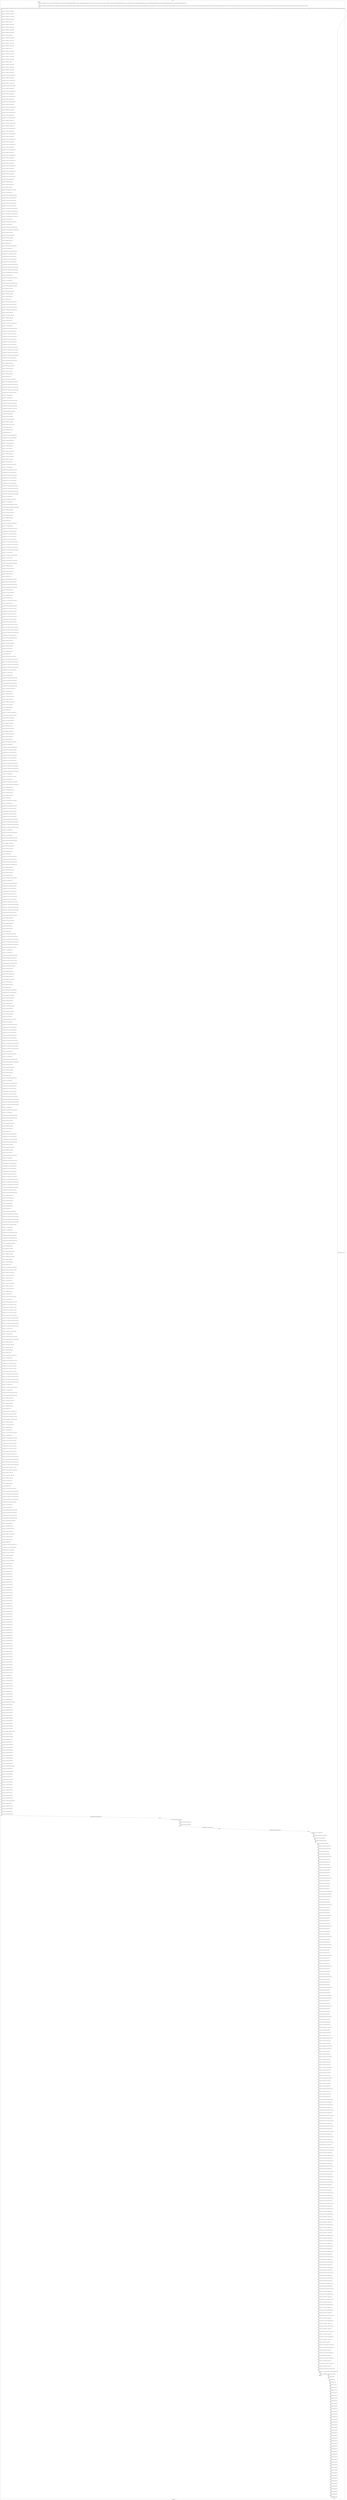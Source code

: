 digraph G {
label="Btor2XCFA";
subgraph cluster_0 {
label="main";
main_init[];
l1[];
l3[];
l4[];
l5[];
l6[];
l7[];
l8[];
l9[];
l10[];
l11[];
l12[];
l13[];
l14[];
l15[];
l16[];
l17[];
l18[];
l19[];
l20[];
l21[];
l22[];
l23[];
l24[];
l25[];
l26[];
l27[];
l28[];
l29[];
l30[];
l31[];
l32[];
l33[];
l34[];
l35[];
l36[];
l37[];
l38[];
l39[];
l40[];
l41[];
l42[];
l43[];
l44[];
l45[];
l46[];
l47[];
l48[];
l49[];
l50[];
l51[];
l52[];
l53[];
l54[];
l55[];
l56[];
l57[];
l58[];
l59[];
l60[];
l61[];
l62[];
l63[];
l64[];
l65[];
l66[];
l67[];
l68[];
l69[];
l70[];
l71[];
l72[];
l73[];
l74[];
l75[];
l76[];
l77[];
l78[];
l79[];
l80[];
l81[];
l82[];
l83[];
l84[];
l85[];
l86[];
l87[];
l88[];
l89[];
l90[];
l91[];
l92[];
l93[];
l94[];
l95[];
l96[];
l97[];
l98[];
l99[];
l100[];
l101[];
l102[];
l103[];
l104[];
l105[];
l106[];
l107[];
l108[];
l109[];
l110[];
l111[];
l112[];
l113[];
l114[];
l115[];
l116[];
l117[];
l118[];
l119[];
l120[];
l121[];
l122[];
l123[];
l124[];
l125[];
l126[];
l127[];
l128[];
l129[];
l130[];
l131[];
l132[];
l133[];
l134[];
l135[];
l136[];
l137[];
l138[];
l139[];
l140[];
l141[];
l142[];
l143[];
l144[];
l145[];
l146[];
l147[];
l148[];
l149[];
l150[];
l151[];
l152[];
l153[];
l154[];
l155[];
l156[];
l157[];
l158[];
l159[];
l160[];
l161[];
l162[];
l163[];
l164[];
l165[];
l166[];
l167[];
l168[];
l169[];
l170[];
l171[];
l172[];
l173[];
l174[];
l175[];
l176[];
l177[];
l178[];
l179[];
l180[];
l181[];
l182[];
l183[];
l184[];
l185[];
l186[];
l187[];
l188[];
l189[];
l190[];
l191[];
l192[];
l193[];
l194[];
l195[];
l196[];
l197[];
l198[];
l199[];
l200[];
l201[];
l202[];
l203[];
l204[];
l205[];
l206[];
l207[];
l208[];
l209[];
l210[];
l211[];
l212[];
l213[];
l214[];
l215[];
l216[];
l217[];
l218[];
l219[];
l220[];
l221[];
l222[];
l223[];
l224[];
l225[];
l226[];
l227[];
l228[];
l229[];
l230[];
l231[];
l232[];
l233[];
l234[];
l235[];
l236[];
l237[];
l238[];
l239[];
l240[];
l241[];
l242[];
l243[];
l244[];
l245[];
l246[];
l247[];
l248[];
l249[];
l250[];
l251[];
l252[];
l253[];
l254[];
l255[];
l256[];
l257[];
l258[];
l259[];
l260[];
l261[];
l262[];
l263[];
l264[];
l265[];
l266[];
l267[];
l268[];
l269[];
l270[];
l271[];
l272[];
l273[];
l274[];
l275[];
l276[];
l277[];
l278[];
l279[];
l280[];
l281[];
l282[];
l283[];
l284[];
l285[];
l286[];
l287[];
l288[];
l289[];
l290[];
l291[];
l292[];
l293[];
l294[];
l295[];
l296[];
l297[];
l298[];
l299[];
l300[];
l301[];
l302[];
l303[];
l304[];
l305[];
l306[];
l307[];
l308[];
l309[];
l310[];
l311[];
l312[];
l313[];
l314[];
l315[];
l316[];
l317[];
l318[];
l319[];
l320[];
l321[];
l322[];
l323[];
l324[];
l325[];
l326[];
l327[];
l328[];
l329[];
l330[];
l331[];
l332[];
l333[];
l334[];
l335[];
l336[];
l337[];
l338[];
l339[];
l340[];
l341[];
l342[];
l343[];
l344[];
l345[];
l346[];
l347[];
l348[];
l349[];
l350[];
l351[];
l352[];
l353[];
l354[];
l355[];
l356[];
l357[];
l358[];
l359[];
l360[];
l361[];
l362[];
l363[];
l364[];
l365[];
l366[];
l367[];
l368[];
l369[];
l370[];
l371[];
l372[];
l373[];
l374[];
l375[];
l376[];
l377[];
l378[];
l379[];
l380[];
l381[];
l382[];
l383[];
l384[];
l385[];
l386[];
l387[];
l388[];
l389[];
l390[];
l391[];
l392[];
l393[];
l394[];
l395[];
l396[];
l397[];
l398[];
l399[];
l400[];
l401[];
l402[];
l403[];
l404[];
l405[];
l406[];
l407[];
l408[];
l409[];
l410[];
l411[];
l412[];
l413[];
l414[];
l415[];
l416[];
l417[];
l418[];
l419[];
l420[];
l421[];
l422[];
l423[];
l424[];
l425[];
l426[];
l427[];
l428[];
l429[];
l430[];
l431[];
l432[];
l433[];
l434[];
l435[];
l436[];
l437[];
l438[];
l439[];
l440[];
l441[];
l442[];
l443[];
l444[];
l445[];
l446[];
l447[];
l448[];
l449[];
l450[];
l451[];
l452[];
l453[];
l454[];
l455[];
l456[];
l457[];
l458[];
l459[];
l460[];
l461[];
l462[];
l463[];
l464[];
l465[];
l466[];
l467[];
l468[];
l469[];
l470[];
l471[];
l472[];
l473[];
l474[];
l475[];
l476[];
l477[];
l478[];
l479[];
l480[];
l481[];
l482[];
l483[];
l484[];
l485[];
l486[];
l487[];
l488[];
l489[];
l490[];
l491[];
l492[];
l493[];
l494[];
l495[];
l496[];
l497[];
l498[];
l499[];
l500[];
l501[];
l502[];
l503[];
l504[];
l505[];
l506[];
l507[];
l508[];
l509[];
l510[];
l511[];
l512[];
l513[];
l514[];
l515[];
l516[];
l517[];
l518[];
l519[];
l520[];
l521[];
l522[];
l523[];
l524[];
l525[];
l526[];
l527[];
l528[];
l529[];
l530[];
l531[];
l532[];
l533[];
l534[];
l535[];
l536[];
l537[];
l538[];
l539[];
l540[];
l541[];
l542[];
l543[];
l544[];
l545[];
l546[];
l547[];
l548[];
l549[];
l550[];
l551[];
l552[];
l553[];
l554[];
l555[];
l556[];
l557[];
l558[];
l559[];
l560[];
l561[];
l562[];
l563[];
l564[];
l565[];
l566[];
l567[];
l568[];
l569[];
l570[];
l571[];
l572[];
l573[];
l574[];
l575[];
l576[];
l577[];
l578[];
l579[];
l580[];
l581[];
l582[];
l583[];
l584[];
l585[];
l586[];
l587[];
l588[];
l589[];
l590[];
l591[];
l592[];
l593[];
l594[];
l595[];
l596[];
l597[];
l598[];
l599[];
l600[];
l601[];
l602[];
l603[];
l604[];
l605[];
l606[];
l607[];
l608[];
l609[];
l610[];
l611[];
l612[];
l613[];
l614[];
l615[];
l616[];
l617[];
l618[];
l619[];
l620[];
l621[];
l622[];
l623[];
l624[];
l625[];
l626[];
l627[];
l628[];
l629[];
l630[];
l631[];
l632[];
l633[];
l634[];
l635[];
l636[];
l637[];
l638[];
l639[];
l640[];
l641[];
l642[];
l643[];
l644[];
l645[];
l646[];
l647[];
l648[];
l649[];
l650[];
l651[];
l652[];
l653[];
l654[];
l655[];
l656[];
l657[];
l658[];
l659[];
l660[];
l661[];
l662[];
l663[];
l664[];
l665[];
l666[];
l667[];
l668[];
l669[];
l670[];
l671[];
l672[];
l673[];
l674[];
l675[];
l676[];
l677[];
l678[];
l679[];
l680[];
l681[];
l682[];
l683[];
l684[];
l685[];
l686[];
l687[];
l688[];
l689[];
l690[];
l691[];
l692[];
l693[];
l694[];
l695[];
l696[];
l697[];
l698[];
l699[];
l700[];
l701[];
l702[];
l703[];
l704[];
l705[];
l706[];
l707[];
l708[];
l709[];
l710[];
l711[];
l712[];
l713[];
l714[];
l715[];
l716[];
l717[];
l718[];
l719[];
l720[];
l721[];
l722[];
l723[];
l724[];
l725[];
l726[];
l727[];
l728[];
l729[];
l730[];
l731[];
l732[];
l733[];
l734[];
l735[];
l736[];
l737[];
l738[];
l739[];
l740[];
l741[];
l742[];
l743[];
l744[];
l745[];
l746[];
l747[];
l748[];
l749[];
l750[];
l751[];
l752[];
l753[];
l754[];
l755[];
l756[];
l757[];
l758[];
l759[];
l760[];
l761[];
l762[];
l763[];
l764[];
l765[];
l766[];
l767[];
l768[];
l769[];
l770[];
l771[];
l772[];
l773[];
l774[];
l775[];
l776[];
l777[];
l778[];
l779[];
l780[];
l781[];
l782[];
l783[];
l784[];
l785[];
l786[];
l787[];
l788[];
l789[];
l790[];
l791[];
l792[];
l793[];
l794[];
l795[];
l796[];
l797[];
l798[];
l799[];
l800[];
l801[];
l802[];
l803[];
l804[];
l805[];
l806[];
l807[];
l808[];
l809[];
l810[];
l811[];
l812[];
l813[];
l814[];
l815[];
l816[];
l817[];
l818[];
l819[];
l820[];
l821[];
l822[];
l823[];
l824[];
l825[];
l826[];
l827[];
l828[];
l829[];
l830[];
l831[];
l832[];
l833[];
l834[];
l835[];
l836[];
l837[];
l838[];
l839[];
l840[];
l841[];
l842[];
l843[];
l844[];
l845[];
l846[];
l847[];
l848[];
l849[];
l850[];
l851[];
l852[];
l853[];
l854[];
l855[];
l856[];
l857[];
l858[];
l859[];
l860[];
l861[];
l862[];
l863[];
l864[];
l865[];
l866[];
l867[];
l868[];
l869[];
l870[];
l871[];
l872[];
l873[];
l874[];
l875[];
l876[];
l877[];
l878[];
l879[];
l880[];
l881[];
l882[];
l883[];
l884[];
l885[];
l886[];
l887[];
l888[];
l889[];
l890[];
main_error[];
l891[];
l892[];
l893[];
l894[];
l895[];
l896[];
l897[];
l898[];
l899[];
l900[];
l901[];
l902[];
l903[];
l904[];
l905[];
l906[];
l907[];
l908[];
l909[];
l910[];
l911[];
l912[];
l913[];
l914[];
l915[];
l916[];
l917[];
l918[];
l919[];
l920[];
l921[];
l922[];
l923[];
l924[];
l925[];
l926[];
l927[];
l928[];
l929[];
l930[];
l931[];
l932[];
l933[];
l934[];
l935[];
l936[];
l937[];
main_init -> l1 [label="[(assign const_5 #b00000000),(assign const_46 #b0),(assign const_125 #b00000000),(assign const_258 #b1),(assign const_264 #b00000000000000000000000000000101),(assign const_265 #b000000000000000000000000),(assign const_270 #b00000001),(assign const_272 #b00000010),(assign const_274 #b00000011),(assign const_289 #b00000000000000000000000000000001),(assign const_312 #b00000101),(assign const_357 #b00000000000000000000000000000000),(assign const_582 #b00000000000000000000000000000010),(assign const_695 #b00000000000000000000000000000011),(assign const_808 #b00000000000000000000000000000100)] "];
l3 -> l4 [label="[(havoc input_168),(havoc input_170),(havoc input_172),(havoc input_174),(havoc input_176),(havoc input_178),(havoc input_180),(havoc input_182),(havoc input_184),(havoc input_186),(havoc input_188),(havoc input_190),(havoc input_192),(havoc input_194),(havoc input_196),(havoc input_198),(havoc input_200),(havoc input_202),(havoc input_204),(havoc input_206),(havoc input_208),(havoc input_210),(havoc input_212),(havoc input_214),(havoc input_216),(havoc input_218),(havoc input_220),(havoc input_222),(havoc input_224),(havoc input_226),(havoc input_228),(havoc input_230),(havoc input_232),(havoc input_234),(havoc input_236),(havoc input_238),(havoc input_240),(havoc input_242),(havoc input_244),(havoc input_246),(havoc input_248),(havoc input_250),(havoc input_252),(havoc input_254),(havoc input_256),(havoc input_260),(havoc input_262),(havoc input_288),(havoc input_311),(havoc input_322),(havoc input_342),(havoc input_364),(havoc input_375),(havoc input_378),(havoc input_381),(havoc input_403),(havoc input_425),(havoc input_435),(havoc input_455),(havoc input_476),(havoc input_487),(havoc input_490),(havoc input_493),(havoc input_515),(havoc input_537),(havoc input_547),(havoc input_567),(havoc input_589),(havoc input_600),(havoc input_603),(havoc input_606),(havoc input_628),(havoc input_650),(havoc input_660),(havoc input_680),(havoc input_702),(havoc input_713),(havoc input_716),(havoc input_719),(havoc input_741),(havoc input_763),(havoc input_773),(havoc input_793),(havoc input_815),(havoc input_826)] "];
l4 -> l5 [label="[(assign binary_101 (bvand state_47 (bvnot state_49)))] "];
l5 -> l6 [label="[(assign binary_102 (bvand binary_101 (bvnot state_51)))] "];
l6 -> l7 [label="[(assign binary_103 (bvand binary_102 (bvnot state_53)))] "];
l7 -> l8 [label="[(assign binary_104 (bvand binary_103 (bvnot state_55)))] "];
l8 -> l9 [label="[(assign binary_105 (bvand binary_104 state_57))] "];
l9 -> l10 [label="[(assign binary_106 (bvand binary_105 (bvnot state_59)))] "];
l10 -> l11 [label="[(assign binary_107 (bvand binary_106 (bvnot state_61)))] "];
l11 -> l12 [label="[(assign binary_108 (bvand binary_107 (bvnot state_63)))] "];
l12 -> l13 [label="[(assign binary_109 (bvand binary_108 (bvnot state_65)))] "];
l13 -> l14 [label="[(assign binary_110 (bvand binary_109 state_67))] "];
l14 -> l15 [label="[(assign binary_111 (bvand binary_110 (bvnot state_69)))] "];
l15 -> l16 [label="[(assign binary_112 (bvand binary_111 (bvnot state_71)))] "];
l16 -> l17 [label="[(assign binary_113 (bvand binary_112 (bvnot state_73)))] "];
l17 -> l18 [label="[(assign binary_114 (bvand binary_113 (bvnot state_75)))] "];
l18 -> l19 [label="[(assign binary_115 (bvand binary_114 state_77))] "];
l19 -> l20 [label="[(assign binary_116 (bvand binary_115 (bvnot state_79)))] "];
l20 -> l21 [label="[(assign binary_117 (bvand binary_116 (bvnot state_81)))] "];
l21 -> l22 [label="[(assign binary_118 (bvand binary_117 (bvnot state_83)))] "];
l22 -> l23 [label="[(assign binary_119 (bvand binary_118 (bvnot state_85)))] "];
l23 -> l24 [label="[(assign binary_120 (bvand binary_119 state_87))] "];
l24 -> l25 [label="[(assign binary_121 (bvand binary_120 (bvnot state_89)))] "];
l25 -> l26 [label="[(assign binary_122 (bvand binary_121 (bvnot state_91)))] "];
l26 -> l27 [label="[(assign binary_123 (bvand binary_122 (bvnot state_93)))] "];
l27 -> l28 [label="[(assign binary_124 (bvand binary_123 (bvnot state_95)))] "];
l28 -> l29 [label="[(assign comparison_126 (ite (= const_125 state_6) #b1 #b0))] "];
l29 -> l30 [label="[(assign binary_127 (bvand binary_124 comparison_126))] "];
l30 -> l31 [label="[(assign comparison_128 (ite (= const_125 state_8) #b1 #b0))] "];
l31 -> l32 [label="[(assign binary_129 (bvand binary_127 comparison_128))] "];
l32 -> l33 [label="[(assign comparison_130 (ite (= const_125 state_10) #b1 #b0))] "];
l33 -> l34 [label="[(assign binary_131 (bvand binary_129 comparison_130))] "];
l34 -> l35 [label="[(assign comparison_132 (ite (= const_125 state_12) #b1 #b0))] "];
l35 -> l36 [label="[(assign binary_133 (bvand binary_131 comparison_132))] "];
l36 -> l37 [label="[(assign comparison_134 (ite (= const_125 state_14) #b1 #b0))] "];
l37 -> l38 [label="[(assign binary_135 (bvand binary_133 comparison_134))] "];
l38 -> l39 [label="[(assign comparison_136 (ite (= const_125 state_16) #b1 #b0))] "];
l39 -> l40 [label="[(assign binary_137 (bvand binary_135 comparison_136))] "];
l40 -> l41 [label="[(assign comparison_138 (ite (= const_125 state_18) #b1 #b0))] "];
l41 -> l42 [label="[(assign binary_139 (bvand binary_137 comparison_138))] "];
l42 -> l43 [label="[(assign comparison_140 (ite (= const_125 state_20) #b1 #b0))] "];
l43 -> l44 [label="[(assign binary_141 (bvand binary_139 comparison_140))] "];
l44 -> l45 [label="[(assign comparison_142 (ite (= const_125 state_22) #b1 #b0))] "];
l45 -> l46 [label="[(assign binary_143 (bvand binary_141 comparison_142))] "];
l46 -> l47 [label="[(assign comparison_144 (ite (= const_125 state_24) #b1 #b0))] "];
l47 -> l48 [label="[(assign binary_145 (bvand binary_143 comparison_144))] "];
l48 -> l49 [label="[(assign comparison_146 (ite (= const_125 state_26) #b1 #b0))] "];
l49 -> l50 [label="[(assign binary_147 (bvand binary_145 comparison_146))] "];
l50 -> l51 [label="[(assign comparison_148 (ite (= const_125 state_28) #b1 #b0))] "];
l51 -> l52 [label="[(assign binary_149 (bvand binary_147 comparison_148))] "];
l52 -> l53 [label="[(assign comparison_150 (ite (= const_125 state_30) #b1 #b0))] "];
l53 -> l54 [label="[(assign binary_151 (bvand binary_149 comparison_150))] "];
l54 -> l55 [label="[(assign comparison_152 (ite (= const_125 state_32) #b1 #b0))] "];
l55 -> l56 [label="[(assign binary_153 (bvand binary_151 comparison_152))] "];
l56 -> l57 [label="[(assign comparison_154 (ite (= const_125 state_34) #b1 #b0))] "];
l57 -> l58 [label="[(assign binary_155 (bvand binary_153 comparison_154))] "];
l58 -> l59 [label="[(assign comparison_156 (ite (= const_125 state_36) #b1 #b0))] "];
l59 -> l60 [label="[(assign binary_157 (bvand binary_155 comparison_156))] "];
l60 -> l61 [label="[(assign comparison_158 (ite (= const_125 state_38) #b1 #b0))] "];
l61 -> l62 [label="[(assign binary_159 (bvand binary_157 comparison_158))] "];
l62 -> l63 [label="[(assign comparison_160 (ite (= const_125 state_40) #b1 #b0))] "];
l63 -> l64 [label="[(assign binary_161 (bvand binary_159 comparison_160))] "];
l64 -> l65 [label="[(assign comparison_162 (ite (= const_125 state_42) #b1 #b0))] "];
l65 -> l66 [label="[(assign binary_163 (bvand binary_161 comparison_162))] "];
l66 -> l67 [label="[(assign comparison_164 (ite (= const_125 state_44) #b1 #b0))] "];
l67 -> l68 [label="[(assign binary_165 (bvand binary_163 comparison_164))] "];
l68 -> l69 [label="[(assign binary_166 (bvand state_99 binary_165))] "];
l69 -> l70 [label="[(assign binary_261 (bvor input_208 (bvnot input_260)))] "];
l70 -> l71 [label="[(assign binary_263 (bvor input_210 input_260))] "];
l71 -> l72 [label="[(assign ternary_266 (ite (= input_260 #b1) const_125 input_188))] "];
l72 -> l73 [label="[(assign binary_267 (++ const_265 ternary_266))] "];
l73 -> l74 [label="[(assign comparison_268 (ite (bvule const_264 binary_267) #b1 #b0))] "];
l74 -> l75 [label="[(assign comparison_269 (ite (= const_125 ternary_266) #b1 #b0))] "];
l75 -> l76 [label="[(assign comparison_271 (ite (= const_270 ternary_266) #b1 #b0))] "];
l76 -> l77 [label="[(assign comparison_273 (ite (= const_272 ternary_266) #b1 #b0))] "];
l77 -> l78 [label="[(assign comparison_275 (ite (= const_274 ternary_266) #b1 #b0))] "];
l78 -> l79 [label="[(assign ternary_276 (ite (= comparison_275 #b1) input_184 input_186))] "];
l79 -> l80 [label="[(assign ternary_277 (ite (= comparison_273 #b1) input_182 ternary_276))] "];
l80 -> l81 [label="[(assign ternary_278 (ite (= comparison_271 #b1) input_180 ternary_277))] "];
l81 -> l82 [label="[(assign ternary_279 (ite (= comparison_269 #b1) input_178 ternary_278))] "];
l82 -> l83 [label="[(assign binary_280 (++ const_265 ternary_279))] "];
l83 -> l84 [label="[(assign ternary_281 (ite (= input_260 #b1) const_125 input_190))] "];
l84 -> l85 [label="[(assign binary_282 (++ const_265 ternary_281))] "];
l85 -> l86 [label="[(assign comparison_283 (ite (bvule binary_280 binary_282) #b1 #b0))] "];
l86 -> l87 [label="[(assign binary_284 (bvand (bvnot comparison_268) (bvnot comparison_283)))] "];
l87 -> l88 [label="[(assign binary_285 (bvand binary_263 binary_284))] "];
l88 -> l89 [label="[(assign binary_286 (bvor (bvnot input_262) binary_285))] "];
l89 -> l90 [label="[(assign binary_287 (bvand binary_261 binary_286))] "];
l90 -> l91 [label="[(assign binary_290 (bvadd const_289 binary_267))] "];
l91 -> l92 [label="[(assign slice_291 (extract binary_290 0 8))] "];
l92 -> l93 [label="[(assign ternary_292 (ite (= input_262 #b1) slice_291 ternary_266))] "];
l93 -> l94 [label="[(assign binary_293 (++ const_265 ternary_292))] "];
l94 -> l95 [label="[(assign comparison_294 (ite (bvule const_264 binary_293) #b1 #b0))] "];
l95 -> l96 [label="[(assign comparison_295 (ite (= const_125 ternary_292) #b1 #b0))] "];
l96 -> l97 [label="[(assign comparison_296 (ite (= const_270 ternary_292) #b1 #b0))] "];
l97 -> l98 [label="[(assign comparison_297 (ite (= const_272 ternary_292) #b1 #b0))] "];
l98 -> l99 [label="[(assign comparison_298 (ite (= const_274 ternary_292) #b1 #b0))] "];
l99 -> l100 [label="[(assign ternary_299 (ite (= comparison_298 #b1) input_184 input_186))] "];
l100 -> l101 [label="[(assign ternary_300 (ite (= comparison_297 #b1) input_182 ternary_299))] "];
l101 -> l102 [label="[(assign ternary_301 (ite (= comparison_296 #b1) input_180 ternary_300))] "];
l102 -> l103 [label="[(assign ternary_302 (ite (= comparison_295 #b1) input_178 ternary_301))] "];
l103 -> l104 [label="[(assign binary_303 (++ const_265 ternary_302))] "];
l104 -> l105 [label="[(assign ternary_304 (ite (= input_262 #b1) ternary_279 ternary_281))] "];
l105 -> l106 [label="[(assign binary_305 (++ const_265 ternary_304))] "];
l106 -> l107 [label="[(assign comparison_306 (ite (bvule binary_303 binary_305) #b1 #b0))] "];
l107 -> l108 [label="[(assign binary_307 (bvand (bvnot comparison_294) comparison_306))] "];
l108 -> l109 [label="[(assign binary_308 (bvand binary_263 binary_307))] "];
l109 -> l110 [label="[(assign binary_309 (bvor (bvnot input_288) binary_308))] "];
l110 -> l111 [label="[(assign binary_310 (bvand binary_287 binary_309))] "];
l111 -> l112 [label="[(assign binary_313 (bvadd const_289 binary_293))] "];
l112 -> l113 [label="[(assign slice_314 (extract binary_313 0 8))] "];
l113 -> l114 [label="[(assign ternary_315 (ite (= input_288 #b1) slice_314 ternary_292))] "];
l114 -> l115 [label="[(assign comparison_316 (ite (= const_312 ternary_315) #b1 #b0))] "];
l115 -> l116 [label="[(assign comparison_317 (ite (bvule const_264 binary_305) #b1 #b0))] "];
l116 -> l117 [label="[(assign binary_318 (bvand comparison_316 (bvnot comparison_317)))] "];
l117 -> l118 [label="[(assign binary_319 (bvand binary_263 binary_318))] "];
l118 -> l119 [label="[(assign binary_320 (bvor (bvnot input_311) binary_319))] "];
l119 -> l120 [label="[(assign binary_321 (bvand binary_310 binary_320))] "];
l120 -> l121 [label="[(assign binary_323 (bvor input_212 input_311))] "];
l121 -> l122 [label="[(assign ternary_324 (ite (= input_311 #b1) const_125 ternary_315))] "];
l122 -> l123 [label="[(assign binary_325 (++ const_265 ternary_324))] "];
l123 -> l124 [label="[(assign comparison_326 (ite (bvule const_264 binary_325) #b1 #b0))] "];
l124 -> l125 [label="[(assign comparison_327 (ite (= const_125 ternary_324) #b1 #b0))] "];
l125 -> l126 [label="[(assign ternary_328 (ite (= input_260 #b1) const_270 input_168))] "];
l126 -> l127 [label="[(assign ternary_329 (ite (= input_311 #b1) const_125 ternary_328))] "];
l127 -> l128 [label="[(assign comparison_330 (ite (= const_270 ternary_324) #b1 #b0))] "];
l128 -> l129 [label="[(assign comparison_331 (ite (= const_272 ternary_324) #b1 #b0))] "];
l129 -> l130 [label="[(assign comparison_332 (ite (= const_274 ternary_324) #b1 #b0))] "];
l130 -> l131 [label="[(assign ternary_333 (ite (= comparison_332 #b1) input_174 input_176))] "];
l131 -> l132 [label="[(assign ternary_334 (ite (= comparison_331 #b1) input_172 ternary_333))] "];
l132 -> l133 [label="[(assign ternary_335 (ite (= comparison_330 #b1) input_170 ternary_334))] "];
l133 -> l134 [label="[(assign ternary_336 (ite (= comparison_327 #b1) ternary_329 ternary_335))] "];
l134 -> l135 [label="[(assign comparison_337 (ite (= const_125 ternary_336) #b1 #b0))] "];
l135 -> l136 [label="[(assign binary_338 (bvand (bvnot comparison_326) comparison_337))] "];
l136 -> l137 [label="[(assign binary_339 (bvand binary_323 binary_338))] "];
l137 -> l138 [label="[(assign binary_340 (bvor (bvnot input_322) binary_339))] "];
l138 -> l139 [label="[(assign binary_341 (bvand binary_321 binary_340))] "];
l139 -> l140 [label="[(assign binary_343 (bvor input_214 input_322))] "];
l140 -> l141 [label="[(assign binary_344 (bvadd const_289 binary_305))] "];
l141 -> l142 [label="[(assign slice_345 (extract binary_344 0 8))] "];
l142 -> l143 [label="[(assign ternary_346 (ite (= input_311 #b1) slice_345 input_178))] "];
l143 -> l144 [label="[(assign ternary_347 (ite (= comparison_332 #b1) input_184 input_186))] "];
l144 -> l145 [label="[(assign ternary_348 (ite (= comparison_331 #b1) input_182 ternary_347))] "];
l145 -> l146 [label="[(assign ternary_349 (ite (= comparison_330 #b1) input_180 ternary_348))] "];
l146 -> l147 [label="[(assign ternary_350 (ite (= comparison_327 #b1) ternary_346 ternary_349))] "];
l147 -> l148 [label="[(assign comparison_351 (ite (= const_125 ternary_350) #b1 #b0))] "];
l148 -> l149 [label="[(assign binary_352 (++ const_265 ternary_350))] "];
l149 -> l150 [label="[(assign binary_353 (++ const_265 ternary_346))] "];
l150 -> l151 [label="[(assign comparison_354 (ite (bvule binary_352 binary_353) #b1 #b0))] "];
l151 -> l152 [label="[(assign binary_355 (bvor comparison_351 (bvnot comparison_354)))] "];
l152 -> l153 [label="[(assign comparison_356 (ite (= ternary_350 ternary_346) #b1 #b0))] "];
l153 -> l154 [label="[(assign comparison_358 (ite (bvule const_357 binary_325) #b1 #b0))] "];
l154 -> l155 [label="[(assign binary_359 (bvand comparison_356 comparison_358))] "];
l155 -> l156 [label="[(assign binary_360 (bvor binary_355 binary_359))] "];
l156 -> l157 [label="[(assign binary_361 (bvand binary_343 binary_360))] "];
l157 -> l158 [label="[(assign binary_362 (bvor (bvnot input_342) binary_361))] "];
l158 -> l159 [label="[(assign binary_363 (bvand binary_341 binary_362))] "];
l159 -> l160 [label="[(assign binary_365 (bvand binary_323 (bvnot input_322)))] "];
l160 -> l161 [label="[(assign binary_366 (bvor binary_365 input_342))] "];
l161 -> l162 [label="[(assign binary_367 (bvadd const_289 binary_325))] "];
l162 -> l163 [label="[(assign slice_368 (extract binary_367 0 8))] "];
l163 -> l164 [label="[(assign ternary_369 (ite (= input_342 #b1) slice_368 ternary_324))] "];
l164 -> l165 [label="[(assign comparison_370 (ite (= const_312 ternary_369) #b1 #b0))] "];
l165 -> l166 [label="[(assign binary_371 (bvand binary_366 comparison_370))] "];
l166 -> l167 [label="[(assign binary_372 (bvor (bvnot input_364) binary_371))] "];
l167 -> l168 [label="[(assign binary_373 (bvand binary_363 binary_372))] "];
l168 -> l169 [label="[(assign binary_374 (bvor input_216 input_364))] "];
l169 -> l170 [label="[(assign binary_376 (bvor binary_374 (bvnot input_375)))] "];
l170 -> l171 [label="[(assign binary_377 (bvand binary_373 binary_376))] "];
l171 -> l172 [label="[(assign binary_379 (bvor input_218 (bvnot input_378)))] "];
l172 -> l173 [label="[(assign binary_380 (bvand binary_377 binary_379))] "];
l173 -> l174 [label="[(assign binary_382 (bvor input_220 input_378))] "];
l174 -> l175 [label="[(assign ternary_383 (ite (= input_378 #b1) const_125 input_192))] "];
l175 -> l176 [label="[(assign binary_384 (++ const_265 ternary_383))] "];
l176 -> l177 [label="[(assign comparison_385 (ite (bvule const_264 binary_384) #b1 #b0))] "];
l177 -> l178 [label="[(assign comparison_386 (ite (= const_125 ternary_383) #b1 #b0))] "];
l178 -> l179 [label="[(assign ternary_387 (ite (= input_375 #b1) const_125 ternary_346))] "];
l179 -> l180 [label="[(assign comparison_388 (ite (= const_270 ternary_383) #b1 #b0))] "];
l180 -> l181 [label="[(assign comparison_389 (ite (= const_272 ternary_383) #b1 #b0))] "];
l181 -> l182 [label="[(assign comparison_390 (ite (= const_274 ternary_383) #b1 #b0))] "];
l182 -> l183 [label="[(assign ternary_391 (ite (= comparison_390 #b1) input_184 input_186))] "];
l183 -> l184 [label="[(assign ternary_392 (ite (= comparison_389 #b1) input_182 ternary_391))] "];
l184 -> l185 [label="[(assign ternary_393 (ite (= comparison_388 #b1) input_180 ternary_392))] "];
l185 -> l186 [label="[(assign ternary_394 (ite (= comparison_386 #b1) ternary_387 ternary_393))] "];
l186 -> l187 [label="[(assign binary_395 (++ const_265 ternary_394))] "];
l187 -> l188 [label="[(assign ternary_396 (ite (= input_378 #b1) const_125 input_194))] "];
l188 -> l189 [label="[(assign binary_397 (++ const_265 ternary_396))] "];
l189 -> l190 [label="[(assign comparison_398 (ite (bvule binary_395 binary_397) #b1 #b0))] "];
l190 -> l191 [label="[(assign binary_399 (bvand (bvnot comparison_385) (bvnot comparison_398)))] "];
l191 -> l192 [label="[(assign binary_400 (bvand binary_382 binary_399))] "];
l192 -> l193 [label="[(assign binary_401 (bvor (bvnot input_381) binary_400))] "];
l193 -> l194 [label="[(assign binary_402 (bvand binary_380 binary_401))] "];
l194 -> l195 [label="[(assign binary_404 (bvadd const_289 binary_384))] "];
l195 -> l196 [label="[(assign slice_405 (extract binary_404 0 8))] "];
l196 -> l197 [label="[(assign ternary_406 (ite (= input_381 #b1) slice_405 ternary_383))] "];
l197 -> l198 [label="[(assign binary_407 (++ const_265 ternary_406))] "];
l198 -> l199 [label="[(assign comparison_408 (ite (bvule const_264 binary_407) #b1 #b0))] "];
l199 -> l200 [label="[(assign comparison_409 (ite (= const_125 ternary_406) #b1 #b0))] "];
l200 -> l201 [label="[(assign comparison_410 (ite (= const_270 ternary_406) #b1 #b0))] "];
l201 -> l202 [label="[(assign comparison_411 (ite (= const_272 ternary_406) #b1 #b0))] "];
l202 -> l203 [label="[(assign comparison_412 (ite (= const_274 ternary_406) #b1 #b0))] "];
l203 -> l204 [label="[(assign ternary_413 (ite (= comparison_412 #b1) input_184 input_186))] "];
l204 -> l205 [label="[(assign ternary_414 (ite (= comparison_411 #b1) input_182 ternary_413))] "];
l205 -> l206 [label="[(assign ternary_415 (ite (= comparison_410 #b1) input_180 ternary_414))] "];
l206 -> l207 [label="[(assign ternary_416 (ite (= comparison_409 #b1) ternary_387 ternary_415))] "];
l207 -> l208 [label="[(assign binary_417 (++ const_265 ternary_416))] "];
l208 -> l209 [label="[(assign ternary_418 (ite (= input_381 #b1) ternary_394 ternary_396))] "];
l209 -> l210 [label="[(assign binary_419 (++ const_265 ternary_418))] "];
l210 -> l211 [label="[(assign comparison_420 (ite (bvule binary_417 binary_419) #b1 #b0))] "];
l211 -> l212 [label="[(assign binary_421 (bvand (bvnot comparison_408) comparison_420))] "];
l212 -> l213 [label="[(assign binary_422 (bvand binary_382 binary_421))] "];
l213 -> l214 [label="[(assign binary_423 (bvor (bvnot input_403) binary_422))] "];
l214 -> l215 [label="[(assign binary_424 (bvand binary_402 binary_423))] "];
l215 -> l216 [label="[(assign binary_426 (bvadd const_289 binary_407))] "];
l216 -> l217 [label="[(assign slice_427 (extract binary_426 0 8))] "];
l217 -> l218 [label="[(assign ternary_428 (ite (= input_403 #b1) slice_427 ternary_406))] "];
l218 -> l219 [label="[(assign comparison_429 (ite (= const_312 ternary_428) #b1 #b0))] "];
l219 -> l220 [label="[(assign comparison_430 (ite (bvule const_264 binary_419) #b1 #b0))] "];
l220 -> l221 [label="[(assign binary_431 (bvand comparison_429 (bvnot comparison_430)))] "];
l221 -> l222 [label="[(assign binary_432 (bvand binary_382 binary_431))] "];
l222 -> l223 [label="[(assign binary_433 (bvor (bvnot input_425) binary_432))] "];
l223 -> l224 [label="[(assign binary_434 (bvand binary_424 binary_433))] "];
l224 -> l225 [label="[(assign binary_436 (bvor input_222 input_425))] "];
l225 -> l226 [label="[(assign ternary_437 (ite (= input_425 #b1) const_125 ternary_428))] "];
l226 -> l227 [label="[(assign binary_438 (++ const_265 ternary_437))] "];
l227 -> l228 [label="[(assign comparison_439 (ite (bvule const_264 binary_438) #b1 #b0))] "];
l228 -> l229 [label="[(assign comparison_440 (ite (= const_125 ternary_437) #b1 #b0))] "];
l229 -> l230 [label="[(assign comparison_441 (ite (= const_270 ternary_437) #b1 #b0))] "];
l230 -> l231 [label="[(assign ternary_442 (ite (= input_378 #b1) const_270 input_170))] "];
l231 -> l232 [label="[(assign ternary_443 (ite (= input_425 #b1) const_125 ternary_442))] "];
l232 -> l233 [label="[(assign comparison_444 (ite (= const_272 ternary_437) #b1 #b0))] "];
l233 -> l234 [label="[(assign comparison_445 (ite (= const_274 ternary_437) #b1 #b0))] "];
l234 -> l235 [label="[(assign ternary_446 (ite (= comparison_445 #b1) input_174 input_176))] "];
l235 -> l236 [label="[(assign ternary_447 (ite (= comparison_444 #b1) input_172 ternary_446))] "];
l236 -> l237 [label="[(assign ternary_448 (ite (= comparison_441 #b1) ternary_443 ternary_447))] "];
l237 -> l238 [label="[(assign ternary_449 (ite (= comparison_440 #b1) ternary_329 ternary_448))] "];
l238 -> l239 [label="[(assign comparison_450 (ite (= const_125 ternary_449) #b1 #b0))] "];
l239 -> l240 [label="[(assign binary_451 (bvand (bvnot comparison_439) comparison_450))] "];
l240 -> l241 [label="[(assign binary_452 (bvand binary_436 binary_451))] "];
l241 -> l242 [label="[(assign binary_453 (bvor (bvnot input_435) binary_452))] "];
l242 -> l243 [label="[(assign binary_454 (bvand binary_434 binary_453))] "];
l243 -> l244 [label="[(assign binary_456 (bvor input_224 input_435))] "];
l244 -> l245 [label="[(assign binary_457 (bvadd const_289 binary_419))] "];
l245 -> l246 [label="[(assign slice_458 (extract binary_457 0 8))] "];
l246 -> l247 [label="[(assign ternary_459 (ite (= input_425 #b1) slice_458 input_180))] "];
l247 -> l248 [label="[(assign ternary_460 (ite (= comparison_445 #b1) input_184 input_186))] "];
l248 -> l249 [label="[(assign ternary_461 (ite (= comparison_444 #b1) input_182 ternary_460))] "];
l249 -> l250 [label="[(assign ternary_462 (ite (= comparison_441 #b1) ternary_459 ternary_461))] "];
l250 -> l251 [label="[(assign ternary_463 (ite (= comparison_440 #b1) ternary_387 ternary_462))] "];
l251 -> l252 [label="[(assign comparison_464 (ite (= const_125 ternary_463) #b1 #b0))] "];
l252 -> l253 [label="[(assign binary_465 (++ const_265 ternary_463))] "];
l253 -> l254 [label="[(assign binary_466 (++ const_265 ternary_459))] "];
l254 -> l255 [label="[(assign comparison_467 (ite (bvule binary_465 binary_466) #b1 #b0))] "];
l255 -> l256 [label="[(assign binary_468 (bvor comparison_464 (bvnot comparison_467)))] "];
l256 -> l257 [label="[(assign comparison_469 (ite (= ternary_463 ternary_459) #b1 #b0))] "];
l257 -> l258 [label="[(assign comparison_470 (ite (bvule const_289 binary_438) #b1 #b0))] "];
l258 -> l259 [label="[(assign binary_471 (bvand comparison_469 comparison_470))] "];
l259 -> l260 [label="[(assign binary_472 (bvor binary_468 binary_471))] "];
l260 -> l261 [label="[(assign binary_473 (bvand binary_456 binary_472))] "];
l261 -> l262 [label="[(assign binary_474 (bvor (bvnot input_455) binary_473))] "];
l262 -> l263 [label="[(assign binary_475 (bvand binary_454 binary_474))] "];
l263 -> l264 [label="[(assign binary_477 (bvand binary_436 (bvnot input_435)))] "];
l264 -> l265 [label="[(assign binary_478 (bvor binary_477 input_455))] "];
l265 -> l266 [label="[(assign binary_479 (bvadd const_289 binary_438))] "];
l266 -> l267 [label="[(assign slice_480 (extract binary_479 0 8))] "];
l267 -> l268 [label="[(assign ternary_481 (ite (= input_455 #b1) slice_480 ternary_437))] "];
l268 -> l269 [label="[(assign comparison_482 (ite (= const_312 ternary_481) #b1 #b0))] "];
l269 -> l270 [label="[(assign binary_483 (bvand binary_478 comparison_482))] "];
l270 -> l271 [label="[(assign binary_484 (bvor (bvnot input_476) binary_483))] "];
l271 -> l272 [label="[(assign binary_485 (bvand binary_475 binary_484))] "];
l272 -> l273 [label="[(assign binary_486 (bvor input_226 input_476))] "];
l273 -> l274 [label="[(assign binary_488 (bvor binary_486 (bvnot input_487)))] "];
l274 -> l275 [label="[(assign binary_489 (bvand binary_485 binary_488))] "];
l275 -> l276 [label="[(assign binary_491 (bvor input_228 (bvnot input_490)))] "];
l276 -> l277 [label="[(assign binary_492 (bvand binary_489 binary_491))] "];
l277 -> l278 [label="[(assign binary_494 (bvor input_230 input_490))] "];
l278 -> l279 [label="[(assign ternary_495 (ite (= input_490 #b1) const_125 input_196))] "];
l279 -> l280 [label="[(assign binary_496 (++ const_265 ternary_495))] "];
l280 -> l281 [label="[(assign comparison_497 (ite (bvule const_264 binary_496) #b1 #b0))] "];
l281 -> l282 [label="[(assign comparison_498 (ite (= const_125 ternary_495) #b1 #b0))] "];
l282 -> l283 [label="[(assign comparison_499 (ite (= const_270 ternary_495) #b1 #b0))] "];
l283 -> l284 [label="[(assign ternary_500 (ite (= input_487 #b1) const_125 ternary_459))] "];
l284 -> l285 [label="[(assign comparison_501 (ite (= const_272 ternary_495) #b1 #b0))] "];
l285 -> l286 [label="[(assign comparison_502 (ite (= const_274 ternary_495) #b1 #b0))] "];
l286 -> l287 [label="[(assign ternary_503 (ite (= comparison_502 #b1) input_184 input_186))] "];
l287 -> l288 [label="[(assign ternary_504 (ite (= comparison_501 #b1) input_182 ternary_503))] "];
l288 -> l289 [label="[(assign ternary_505 (ite (= comparison_499 #b1) ternary_500 ternary_504))] "];
l289 -> l290 [label="[(assign ternary_506 (ite (= comparison_498 #b1) ternary_387 ternary_505))] "];
l290 -> l291 [label="[(assign binary_507 (++ const_265 ternary_506))] "];
l291 -> l292 [label="[(assign ternary_508 (ite (= input_490 #b1) const_125 input_198))] "];
l292 -> l293 [label="[(assign binary_509 (++ const_265 ternary_508))] "];
l293 -> l294 [label="[(assign comparison_510 (ite (bvule binary_507 binary_509) #b1 #b0))] "];
l294 -> l295 [label="[(assign binary_511 (bvand (bvnot comparison_497) (bvnot comparison_510)))] "];
l295 -> l296 [label="[(assign binary_512 (bvand binary_494 binary_511))] "];
l296 -> l297 [label="[(assign binary_513 (bvor (bvnot input_493) binary_512))] "];
l297 -> l298 [label="[(assign binary_514 (bvand binary_492 binary_513))] "];
l298 -> l299 [label="[(assign binary_516 (bvadd const_289 binary_496))] "];
l299 -> l300 [label="[(assign slice_517 (extract binary_516 0 8))] "];
l300 -> l301 [label="[(assign ternary_518 (ite (= input_493 #b1) slice_517 ternary_495))] "];
l301 -> l302 [label="[(assign binary_519 (++ const_265 ternary_518))] "];
l302 -> l303 [label="[(assign comparison_520 (ite (bvule const_264 binary_519) #b1 #b0))] "];
l303 -> l304 [label="[(assign comparison_521 (ite (= const_125 ternary_518) #b1 #b0))] "];
l304 -> l305 [label="[(assign comparison_522 (ite (= const_270 ternary_518) #b1 #b0))] "];
l305 -> l306 [label="[(assign comparison_523 (ite (= const_272 ternary_518) #b1 #b0))] "];
l306 -> l307 [label="[(assign comparison_524 (ite (= const_274 ternary_518) #b1 #b0))] "];
l307 -> l308 [label="[(assign ternary_525 (ite (= comparison_524 #b1) input_184 input_186))] "];
l308 -> l309 [label="[(assign ternary_526 (ite (= comparison_523 #b1) input_182 ternary_525))] "];
l309 -> l310 [label="[(assign ternary_527 (ite (= comparison_522 #b1) ternary_500 ternary_526))] "];
l310 -> l311 [label="[(assign ternary_528 (ite (= comparison_521 #b1) ternary_387 ternary_527))] "];
l311 -> l312 [label="[(assign binary_529 (++ const_265 ternary_528))] "];
l312 -> l313 [label="[(assign ternary_530 (ite (= input_493 #b1) ternary_506 ternary_508))] "];
l313 -> l314 [label="[(assign binary_531 (++ const_265 ternary_530))] "];
l314 -> l315 [label="[(assign comparison_532 (ite (bvule binary_529 binary_531) #b1 #b0))] "];
l315 -> l316 [label="[(assign binary_533 (bvand (bvnot comparison_520) comparison_532))] "];
l316 -> l317 [label="[(assign binary_534 (bvand binary_494 binary_533))] "];
l317 -> l318 [label="[(assign binary_535 (bvor (bvnot input_515) binary_534))] "];
l318 -> l319 [label="[(assign binary_536 (bvand binary_514 binary_535))] "];
l319 -> l320 [label="[(assign binary_538 (bvadd const_289 binary_519))] "];
l320 -> l321 [label="[(assign slice_539 (extract binary_538 0 8))] "];
l321 -> l322 [label="[(assign ternary_540 (ite (= input_515 #b1) slice_539 ternary_518))] "];
l322 -> l323 [label="[(assign comparison_541 (ite (= const_312 ternary_540) #b1 #b0))] "];
l323 -> l324 [label="[(assign comparison_542 (ite (bvule const_264 binary_531) #b1 #b0))] "];
l324 -> l325 [label="[(assign binary_543 (bvand comparison_541 (bvnot comparison_542)))] "];
l325 -> l326 [label="[(assign binary_544 (bvand binary_494 binary_543))] "];
l326 -> l327 [label="[(assign binary_545 (bvor (bvnot input_537) binary_544))] "];
l327 -> l328 [label="[(assign binary_546 (bvand binary_536 binary_545))] "];
l328 -> l329 [label="[(assign binary_548 (bvor input_232 input_537))] "];
l329 -> l330 [label="[(assign ternary_549 (ite (= input_537 #b1) const_125 ternary_540))] "];
l330 -> l331 [label="[(assign binary_550 (++ const_265 ternary_549))] "];
l331 -> l332 [label="[(assign comparison_551 (ite (bvule const_264 binary_550) #b1 #b0))] "];
l332 -> l333 [label="[(assign comparison_552 (ite (= const_125 ternary_549) #b1 #b0))] "];
l333 -> l334 [label="[(assign comparison_553 (ite (= const_270 ternary_549) #b1 #b0))] "];
l334 -> l335 [label="[(assign comparison_554 (ite (= const_272 ternary_549) #b1 #b0))] "];
l335 -> l336 [label="[(assign ternary_555 (ite (= input_490 #b1) const_270 input_172))] "];
l336 -> l337 [label="[(assign ternary_556 (ite (= input_537 #b1) const_125 ternary_555))] "];
l337 -> l338 [label="[(assign comparison_557 (ite (= const_274 ternary_549) #b1 #b0))] "];
l338 -> l339 [label="[(assign ternary_558 (ite (= comparison_557 #b1) input_174 input_176))] "];
l339 -> l340 [label="[(assign ternary_559 (ite (= comparison_554 #b1) ternary_556 ternary_558))] "];
l340 -> l341 [label="[(assign ternary_560 (ite (= comparison_553 #b1) ternary_443 ternary_559))] "];
l341 -> l342 [label="[(assign ternary_561 (ite (= comparison_552 #b1) ternary_329 ternary_560))] "];
l342 -> l343 [label="[(assign comparison_562 (ite (= const_125 ternary_561) #b1 #b0))] "];
l343 -> l344 [label="[(assign binary_563 (bvand (bvnot comparison_551) comparison_562))] "];
l344 -> l345 [label="[(assign binary_564 (bvand binary_548 binary_563))] "];
l345 -> l346 [label="[(assign binary_565 (bvor (bvnot input_547) binary_564))] "];
l346 -> l347 [label="[(assign binary_566 (bvand binary_546 binary_565))] "];
l347 -> l348 [label="[(assign binary_568 (bvor input_234 input_547))] "];
l348 -> l349 [label="[(assign binary_569 (bvadd const_289 binary_531))] "];
l349 -> l350 [label="[(assign slice_570 (extract binary_569 0 8))] "];
l350 -> l351 [label="[(assign ternary_571 (ite (= input_537 #b1) slice_570 input_182))] "];
l351 -> l352 [label="[(assign ternary_572 (ite (= comparison_557 #b1) input_184 input_186))] "];
l352 -> l353 [label="[(assign ternary_573 (ite (= comparison_554 #b1) ternary_571 ternary_572))] "];
l353 -> l354 [label="[(assign ternary_574 (ite (= comparison_553 #b1) ternary_500 ternary_573))] "];
l354 -> l355 [label="[(assign ternary_575 (ite (= comparison_552 #b1) ternary_387 ternary_574))] "];
l355 -> l356 [label="[(assign comparison_576 (ite (= const_125 ternary_575) #b1 #b0))] "];
l356 -> l357 [label="[(assign binary_577 (++ const_265 ternary_575))] "];
l357 -> l358 [label="[(assign binary_578 (++ const_265 ternary_571))] "];
l358 -> l359 [label="[(assign comparison_579 (ite (bvule binary_577 binary_578) #b1 #b0))] "];
l359 -> l360 [label="[(assign binary_580 (bvor comparison_576 (bvnot comparison_579)))] "];
l360 -> l361 [label="[(assign comparison_581 (ite (= ternary_575 ternary_571) #b1 #b0))] "];
l361 -> l362 [label="[(assign comparison_583 (ite (bvule const_582 binary_550) #b1 #b0))] "];
l362 -> l363 [label="[(assign binary_584 (bvand comparison_581 comparison_583))] "];
l363 -> l364 [label="[(assign binary_585 (bvor binary_580 binary_584))] "];
l364 -> l365 [label="[(assign binary_586 (bvand binary_568 binary_585))] "];
l365 -> l366 [label="[(assign binary_587 (bvor (bvnot input_567) binary_586))] "];
l366 -> l367 [label="[(assign binary_588 (bvand binary_566 binary_587))] "];
l367 -> l368 [label="[(assign binary_590 (bvand binary_548 (bvnot input_547)))] "];
l368 -> l369 [label="[(assign binary_591 (bvor binary_590 input_567))] "];
l369 -> l370 [label="[(assign binary_592 (bvadd const_289 binary_550))] "];
l370 -> l371 [label="[(assign slice_593 (extract binary_592 0 8))] "];
l371 -> l372 [label="[(assign ternary_594 (ite (= input_567 #b1) slice_593 ternary_549))] "];
l372 -> l373 [label="[(assign comparison_595 (ite (= const_312 ternary_594) #b1 #b0))] "];
l373 -> l374 [label="[(assign binary_596 (bvand binary_591 comparison_595))] "];
l374 -> l375 [label="[(assign binary_597 (bvor (bvnot input_589) binary_596))] "];
l375 -> l376 [label="[(assign binary_598 (bvand binary_588 binary_597))] "];
l376 -> l377 [label="[(assign binary_599 (bvor input_236 input_589))] "];
l377 -> l378 [label="[(assign binary_601 (bvor binary_599 (bvnot input_600)))] "];
l378 -> l379 [label="[(assign binary_602 (bvand binary_598 binary_601))] "];
l379 -> l380 [label="[(assign binary_604 (bvor input_238 (bvnot input_603)))] "];
l380 -> l381 [label="[(assign binary_605 (bvand binary_602 binary_604))] "];
l381 -> l382 [label="[(assign binary_607 (bvor input_240 input_603))] "];
l382 -> l383 [label="[(assign ternary_608 (ite (= input_603 #b1) const_125 input_200))] "];
l383 -> l384 [label="[(assign binary_609 (++ const_265 ternary_608))] "];
l384 -> l385 [label="[(assign comparison_610 (ite (bvule const_264 binary_609) #b1 #b0))] "];
l385 -> l386 [label="[(assign comparison_611 (ite (= const_125 ternary_608) #b1 #b0))] "];
l386 -> l387 [label="[(assign comparison_612 (ite (= const_270 ternary_608) #b1 #b0))] "];
l387 -> l388 [label="[(assign comparison_613 (ite (= const_272 ternary_608) #b1 #b0))] "];
l388 -> l389 [label="[(assign ternary_614 (ite (= input_600 #b1) const_125 ternary_571))] "];
l389 -> l390 [label="[(assign comparison_615 (ite (= const_274 ternary_608) #b1 #b0))] "];
l390 -> l391 [label="[(assign ternary_616 (ite (= comparison_615 #b1) input_184 input_186))] "];
l391 -> l392 [label="[(assign ternary_617 (ite (= comparison_613 #b1) ternary_614 ternary_616))] "];
l392 -> l393 [label="[(assign ternary_618 (ite (= comparison_612 #b1) ternary_500 ternary_617))] "];
l393 -> l394 [label="[(assign ternary_619 (ite (= comparison_611 #b1) ternary_387 ternary_618))] "];
l394 -> l395 [label="[(assign binary_620 (++ const_265 ternary_619))] "];
l395 -> l396 [label="[(assign ternary_621 (ite (= input_603 #b1) const_125 input_202))] "];
l396 -> l397 [label="[(assign binary_622 (++ const_265 ternary_621))] "];
l397 -> l398 [label="[(assign comparison_623 (ite (bvule binary_620 binary_622) #b1 #b0))] "];
l398 -> l399 [label="[(assign binary_624 (bvand (bvnot comparison_610) (bvnot comparison_623)))] "];
l399 -> l400 [label="[(assign binary_625 (bvand binary_607 binary_624))] "];
l400 -> l401 [label="[(assign binary_626 (bvor (bvnot input_606) binary_625))] "];
l401 -> l402 [label="[(assign binary_627 (bvand binary_605 binary_626))] "];
l402 -> l403 [label="[(assign binary_629 (bvadd const_289 binary_609))] "];
l403 -> l404 [label="[(assign slice_630 (extract binary_629 0 8))] "];
l404 -> l405 [label="[(assign ternary_631 (ite (= input_606 #b1) slice_630 ternary_608))] "];
l405 -> l406 [label="[(assign binary_632 (++ const_265 ternary_631))] "];
l406 -> l407 [label="[(assign comparison_633 (ite (bvule const_264 binary_632) #b1 #b0))] "];
l407 -> l408 [label="[(assign comparison_634 (ite (= const_125 ternary_631) #b1 #b0))] "];
l408 -> l409 [label="[(assign comparison_635 (ite (= const_270 ternary_631) #b1 #b0))] "];
l409 -> l410 [label="[(assign comparison_636 (ite (= const_272 ternary_631) #b1 #b0))] "];
l410 -> l411 [label="[(assign comparison_637 (ite (= const_274 ternary_631) #b1 #b0))] "];
l411 -> l412 [label="[(assign ternary_638 (ite (= comparison_637 #b1) input_184 input_186))] "];
l412 -> l413 [label="[(assign ternary_639 (ite (= comparison_636 #b1) ternary_614 ternary_638))] "];
l413 -> l414 [label="[(assign ternary_640 (ite (= comparison_635 #b1) ternary_500 ternary_639))] "];
l414 -> l415 [label="[(assign ternary_641 (ite (= comparison_634 #b1) ternary_387 ternary_640))] "];
l415 -> l416 [label="[(assign binary_642 (++ const_265 ternary_641))] "];
l416 -> l417 [label="[(assign ternary_643 (ite (= input_606 #b1) ternary_619 ternary_621))] "];
l417 -> l418 [label="[(assign binary_644 (++ const_265 ternary_643))] "];
l418 -> l419 [label="[(assign comparison_645 (ite (bvule binary_642 binary_644) #b1 #b0))] "];
l419 -> l420 [label="[(assign binary_646 (bvand (bvnot comparison_633) comparison_645))] "];
l420 -> l421 [label="[(assign binary_647 (bvand binary_607 binary_646))] "];
l421 -> l422 [label="[(assign binary_648 (bvor (bvnot input_628) binary_647))] "];
l422 -> l423 [label="[(assign binary_649 (bvand binary_627 binary_648))] "];
l423 -> l424 [label="[(assign binary_651 (bvadd const_289 binary_632))] "];
l424 -> l425 [label="[(assign slice_652 (extract binary_651 0 8))] "];
l425 -> l426 [label="[(assign ternary_653 (ite (= input_628 #b1) slice_652 ternary_631))] "];
l426 -> l427 [label="[(assign comparison_654 (ite (= const_312 ternary_653) #b1 #b0))] "];
l427 -> l428 [label="[(assign comparison_655 (ite (bvule const_264 binary_644) #b1 #b0))] "];
l428 -> l429 [label="[(assign binary_656 (bvand comparison_654 (bvnot comparison_655)))] "];
l429 -> l430 [label="[(assign binary_657 (bvand binary_607 binary_656))] "];
l430 -> l431 [label="[(assign binary_658 (bvor (bvnot input_650) binary_657))] "];
l431 -> l432 [label="[(assign binary_659 (bvand binary_649 binary_658))] "];
l432 -> l433 [label="[(assign binary_661 (bvor input_242 input_650))] "];
l433 -> l434 [label="[(assign ternary_662 (ite (= input_650 #b1) const_125 ternary_653))] "];
l434 -> l435 [label="[(assign binary_663 (++ const_265 ternary_662))] "];
l435 -> l436 [label="[(assign comparison_664 (ite (bvule const_264 binary_663) #b1 #b0))] "];
l436 -> l437 [label="[(assign comparison_665 (ite (= const_125 ternary_662) #b1 #b0))] "];
l437 -> l438 [label="[(assign comparison_666 (ite (= const_270 ternary_662) #b1 #b0))] "];
l438 -> l439 [label="[(assign comparison_667 (ite (= const_272 ternary_662) #b1 #b0))] "];
l439 -> l440 [label="[(assign comparison_668 (ite (= const_274 ternary_662) #b1 #b0))] "];
l440 -> l441 [label="[(assign ternary_669 (ite (= input_603 #b1) const_270 input_174))] "];
l441 -> l442 [label="[(assign ternary_670 (ite (= input_650 #b1) const_125 ternary_669))] "];
l442 -> l443 [label="[(assign ternary_671 (ite (= comparison_668 #b1) ternary_670 input_176))] "];
l443 -> l444 [label="[(assign ternary_672 (ite (= comparison_667 #b1) ternary_556 ternary_671))] "];
l444 -> l445 [label="[(assign ternary_673 (ite (= comparison_666 #b1) ternary_443 ternary_672))] "];
l445 -> l446 [label="[(assign ternary_674 (ite (= comparison_665 #b1) ternary_329 ternary_673))] "];
l446 -> l447 [label="[(assign comparison_675 (ite (= const_125 ternary_674) #b1 #b0))] "];
l447 -> l448 [label="[(assign binary_676 (bvand (bvnot comparison_664) comparison_675))] "];
l448 -> l449 [label="[(assign binary_677 (bvand binary_661 binary_676))] "];
l449 -> l450 [label="[(assign binary_678 (bvor (bvnot input_660) binary_677))] "];
l450 -> l451 [label="[(assign binary_679 (bvand binary_659 binary_678))] "];
l451 -> l452 [label="[(assign binary_681 (bvor input_244 input_660))] "];
l452 -> l453 [label="[(assign binary_682 (bvadd const_289 binary_644))] "];
l453 -> l454 [label="[(assign slice_683 (extract binary_682 0 8))] "];
l454 -> l455 [label="[(assign ternary_684 (ite (= input_650 #b1) slice_683 input_184))] "];
l455 -> l456 [label="[(assign ternary_685 (ite (= comparison_668 #b1) ternary_684 input_186))] "];
l456 -> l457 [label="[(assign ternary_686 (ite (= comparison_667 #b1) ternary_614 ternary_685))] "];
l457 -> l458 [label="[(assign ternary_687 (ite (= comparison_666 #b1) ternary_500 ternary_686))] "];
l458 -> l459 [label="[(assign ternary_688 (ite (= comparison_665 #b1) ternary_387 ternary_687))] "];
l459 -> l460 [label="[(assign comparison_689 (ite (= const_125 ternary_688) #b1 #b0))] "];
l460 -> l461 [label="[(assign binary_690 (++ const_265 ternary_688))] "];
l461 -> l462 [label="[(assign binary_691 (++ const_265 ternary_684))] "];
l462 -> l463 [label="[(assign comparison_692 (ite (bvule binary_690 binary_691) #b1 #b0))] "];
l463 -> l464 [label="[(assign binary_693 (bvor comparison_689 (bvnot comparison_692)))] "];
l464 -> l465 [label="[(assign comparison_694 (ite (= ternary_688 ternary_684) #b1 #b0))] "];
l465 -> l466 [label="[(assign comparison_696 (ite (bvule const_695 binary_663) #b1 #b0))] "];
l466 -> l467 [label="[(assign binary_697 (bvand comparison_694 comparison_696))] "];
l467 -> l468 [label="[(assign binary_698 (bvor binary_693 binary_697))] "];
l468 -> l469 [label="[(assign binary_699 (bvand binary_681 binary_698))] "];
l469 -> l470 [label="[(assign binary_700 (bvor (bvnot input_680) binary_699))] "];
l470 -> l471 [label="[(assign binary_701 (bvand binary_679 binary_700))] "];
l471 -> l472 [label="[(assign binary_703 (bvand binary_661 (bvnot input_660)))] "];
l472 -> l473 [label="[(assign binary_704 (bvor binary_703 input_680))] "];
l473 -> l474 [label="[(assign binary_705 (bvadd const_289 binary_663))] "];
l474 -> l475 [label="[(assign slice_706 (extract binary_705 0 8))] "];
l475 -> l476 [label="[(assign ternary_707 (ite (= input_680 #b1) slice_706 ternary_662))] "];
l476 -> l477 [label="[(assign comparison_708 (ite (= const_312 ternary_707) #b1 #b0))] "];
l477 -> l478 [label="[(assign binary_709 (bvand binary_704 comparison_708))] "];
l478 -> l479 [label="[(assign binary_710 (bvor (bvnot input_702) binary_709))] "];
l479 -> l480 [label="[(assign binary_711 (bvand binary_701 binary_710))] "];
l480 -> l481 [label="[(assign binary_712 (bvor input_246 input_702))] "];
l481 -> l482 [label="[(assign binary_714 (bvor binary_712 (bvnot input_713)))] "];
l482 -> l483 [label="[(assign binary_715 (bvand binary_711 binary_714))] "];
l483 -> l484 [label="[(assign binary_717 (bvor input_248 (bvnot input_716)))] "];
l484 -> l485 [label="[(assign binary_718 (bvand binary_715 binary_717))] "];
l485 -> l486 [label="[(assign binary_720 (bvor input_250 input_716))] "];
l486 -> l487 [label="[(assign ternary_721 (ite (= input_716 #b1) const_125 input_204))] "];
l487 -> l488 [label="[(assign binary_722 (++ const_265 ternary_721))] "];
l488 -> l489 [label="[(assign comparison_723 (ite (bvule const_264 binary_722) #b1 #b0))] "];
l489 -> l490 [label="[(assign comparison_724 (ite (= const_125 ternary_721) #b1 #b0))] "];
l490 -> l491 [label="[(assign comparison_725 (ite (= const_270 ternary_721) #b1 #b0))] "];
l491 -> l492 [label="[(assign comparison_726 (ite (= const_272 ternary_721) #b1 #b0))] "];
l492 -> l493 [label="[(assign comparison_727 (ite (= const_274 ternary_721) #b1 #b0))] "];
l493 -> l494 [label="[(assign ternary_728 (ite (= input_713 #b1) const_125 ternary_684))] "];
l494 -> l495 [label="[(assign ternary_729 (ite (= comparison_727 #b1) ternary_728 input_186))] "];
l495 -> l496 [label="[(assign ternary_730 (ite (= comparison_726 #b1) ternary_614 ternary_729))] "];
l496 -> l497 [label="[(assign ternary_731 (ite (= comparison_725 #b1) ternary_500 ternary_730))] "];
l497 -> l498 [label="[(assign ternary_732 (ite (= comparison_724 #b1) ternary_387 ternary_731))] "];
l498 -> l499 [label="[(assign binary_733 (++ const_265 ternary_732))] "];
l499 -> l500 [label="[(assign ternary_734 (ite (= input_716 #b1) const_125 input_206))] "];
l500 -> l501 [label="[(assign binary_735 (++ const_265 ternary_734))] "];
l501 -> l502 [label="[(assign comparison_736 (ite (bvule binary_733 binary_735) #b1 #b0))] "];
l502 -> l503 [label="[(assign binary_737 (bvand (bvnot comparison_723) (bvnot comparison_736)))] "];
l503 -> l504 [label="[(assign binary_738 (bvand binary_720 binary_737))] "];
l504 -> l505 [label="[(assign binary_739 (bvor (bvnot input_719) binary_738))] "];
l505 -> l506 [label="[(assign binary_740 (bvand binary_718 binary_739))] "];
l506 -> l507 [label="[(assign binary_742 (bvadd const_289 binary_722))] "];
l507 -> l508 [label="[(assign slice_743 (extract binary_742 0 8))] "];
l508 -> l509 [label="[(assign ternary_744 (ite (= input_719 #b1) slice_743 ternary_721))] "];
l509 -> l510 [label="[(assign binary_745 (++ const_265 ternary_744))] "];
l510 -> l511 [label="[(assign comparison_746 (ite (bvule const_264 binary_745) #b1 #b0))] "];
l511 -> l512 [label="[(assign comparison_747 (ite (= const_125 ternary_744) #b1 #b0))] "];
l512 -> l513 [label="[(assign comparison_748 (ite (= const_270 ternary_744) #b1 #b0))] "];
l513 -> l514 [label="[(assign comparison_749 (ite (= const_272 ternary_744) #b1 #b0))] "];
l514 -> l515 [label="[(assign comparison_750 (ite (= const_274 ternary_744) #b1 #b0))] "];
l515 -> l516 [label="[(assign ternary_751 (ite (= comparison_750 #b1) ternary_728 input_186))] "];
l516 -> l517 [label="[(assign ternary_752 (ite (= comparison_749 #b1) ternary_614 ternary_751))] "];
l517 -> l518 [label="[(assign ternary_753 (ite (= comparison_748 #b1) ternary_500 ternary_752))] "];
l518 -> l519 [label="[(assign ternary_754 (ite (= comparison_747 #b1) ternary_387 ternary_753))] "];
l519 -> l520 [label="[(assign binary_755 (++ const_265 ternary_754))] "];
l520 -> l521 [label="[(assign ternary_756 (ite (= input_719 #b1) ternary_732 ternary_734))] "];
l521 -> l522 [label="[(assign binary_757 (++ const_265 ternary_756))] "];
l522 -> l523 [label="[(assign comparison_758 (ite (bvule binary_755 binary_757) #b1 #b0))] "];
l523 -> l524 [label="[(assign binary_759 (bvand (bvnot comparison_746) comparison_758))] "];
l524 -> l525 [label="[(assign binary_760 (bvand binary_720 binary_759))] "];
l525 -> l526 [label="[(assign binary_761 (bvor (bvnot input_741) binary_760))] "];
l526 -> l527 [label="[(assign binary_762 (bvand binary_740 binary_761))] "];
l527 -> l528 [label="[(assign binary_764 (bvadd const_289 binary_745))] "];
l528 -> l529 [label="[(assign slice_765 (extract binary_764 0 8))] "];
l529 -> l530 [label="[(assign ternary_766 (ite (= input_741 #b1) slice_765 ternary_744))] "];
l530 -> l531 [label="[(assign comparison_767 (ite (= const_312 ternary_766) #b1 #b0))] "];
l531 -> l532 [label="[(assign comparison_768 (ite (bvule const_264 binary_757) #b1 #b0))] "];
l532 -> l533 [label="[(assign binary_769 (bvand comparison_767 (bvnot comparison_768)))] "];
l533 -> l534 [label="[(assign binary_770 (bvand binary_720 binary_769))] "];
l534 -> l535 [label="[(assign binary_771 (bvor (bvnot input_763) binary_770))] "];
l535 -> l536 [label="[(assign binary_772 (bvand binary_762 binary_771))] "];
l536 -> l537 [label="[(assign binary_774 (bvor input_252 input_763))] "];
l537 -> l538 [label="[(assign ternary_775 (ite (= input_763 #b1) const_125 ternary_766))] "];
l538 -> l539 [label="[(assign binary_776 (++ const_265 ternary_775))] "];
l539 -> l540 [label="[(assign comparison_777 (ite (bvule const_264 binary_776) #b1 #b0))] "];
l540 -> l541 [label="[(assign comparison_778 (ite (= const_125 ternary_775) #b1 #b0))] "];
l541 -> l542 [label="[(assign comparison_779 (ite (= const_270 ternary_775) #b1 #b0))] "];
l542 -> l543 [label="[(assign comparison_780 (ite (= const_272 ternary_775) #b1 #b0))] "];
l543 -> l544 [label="[(assign comparison_781 (ite (= const_274 ternary_775) #b1 #b0))] "];
l544 -> l545 [label="[(assign ternary_782 (ite (= input_716 #b1) const_270 input_176))] "];
l545 -> l546 [label="[(assign ternary_783 (ite (= input_763 #b1) const_125 ternary_782))] "];
l546 -> l547 [label="[(assign ternary_784 (ite (= comparison_781 #b1) ternary_670 ternary_783))] "];
l547 -> l548 [label="[(assign ternary_785 (ite (= comparison_780 #b1) ternary_556 ternary_784))] "];
l548 -> l549 [label="[(assign ternary_786 (ite (= comparison_779 #b1) ternary_443 ternary_785))] "];
l549 -> l550 [label="[(assign ternary_787 (ite (= comparison_778 #b1) ternary_329 ternary_786))] "];
l550 -> l551 [label="[(assign comparison_788 (ite (= const_125 ternary_787) #b1 #b0))] "];
l551 -> l552 [label="[(assign binary_789 (bvand (bvnot comparison_777) comparison_788))] "];
l552 -> l553 [label="[(assign binary_790 (bvand binary_774 binary_789))] "];
l553 -> l554 [label="[(assign binary_791 (bvor (bvnot input_773) binary_790))] "];
l554 -> l555 [label="[(assign binary_792 (bvand binary_772 binary_791))] "];
l555 -> l556 [label="[(assign binary_794 (bvor input_254 input_773))] "];
l556 -> l557 [label="[(assign binary_795 (bvadd const_289 binary_757))] "];
l557 -> l558 [label="[(assign slice_796 (extract binary_795 0 8))] "];
l558 -> l559 [label="[(assign ternary_797 (ite (= input_763 #b1) slice_796 input_186))] "];
l559 -> l560 [label="[(assign ternary_798 (ite (= comparison_781 #b1) ternary_728 ternary_797))] "];
l560 -> l561 [label="[(assign ternary_799 (ite (= comparison_780 #b1) ternary_614 ternary_798))] "];
l561 -> l562 [label="[(assign ternary_800 (ite (= comparison_779 #b1) ternary_500 ternary_799))] "];
l562 -> l563 [label="[(assign ternary_801 (ite (= comparison_778 #b1) ternary_387 ternary_800))] "];
l563 -> l564 [label="[(assign comparison_802 (ite (= const_125 ternary_801) #b1 #b0))] "];
l564 -> l565 [label="[(assign binary_803 (++ const_265 ternary_801))] "];
l565 -> l566 [label="[(assign binary_804 (++ const_265 ternary_797))] "];
l566 -> l567 [label="[(assign comparison_805 (ite (bvule binary_803 binary_804) #b1 #b0))] "];
l567 -> l568 [label="[(assign binary_806 (bvor comparison_802 (bvnot comparison_805)))] "];
l568 -> l569 [label="[(assign comparison_807 (ite (= ternary_801 ternary_797) #b1 #b0))] "];
l569 -> l570 [label="[(assign comparison_809 (ite (bvule const_808 binary_776) #b1 #b0))] "];
l570 -> l571 [label="[(assign binary_810 (bvand comparison_807 comparison_809))] "];
l571 -> l572 [label="[(assign binary_811 (bvor binary_806 binary_810))] "];
l572 -> l573 [label="[(assign binary_812 (bvand binary_794 binary_811))] "];
l573 -> l574 [label="[(assign binary_813 (bvor (bvnot input_793) binary_812))] "];
l574 -> l575 [label="[(assign binary_814 (bvand binary_792 binary_813))] "];
l575 -> l576 [label="[(assign binary_816 (bvand binary_774 (bvnot input_773)))] "];
l576 -> l577 [label="[(assign binary_817 (bvor binary_816 input_793))] "];
l577 -> l578 [label="[(assign binary_818 (bvadd const_289 binary_776))] "];
l578 -> l579 [label="[(assign slice_819 (extract binary_818 0 8))] "];
l579 -> l580 [label="[(assign ternary_820 (ite (= input_793 #b1) slice_819 ternary_775))] "];
l580 -> l581 [label="[(assign comparison_821 (ite (= const_312 ternary_820) #b1 #b0))] "];
l581 -> l582 [label="[(assign binary_822 (bvand binary_817 comparison_821))] "];
l582 -> l583 [label="[(assign binary_823 (bvor (bvnot input_815) binary_822))] "];
l583 -> l584 [label="[(assign binary_824 (bvand binary_814 binary_823))] "];
l584 -> l585 [label="[(assign binary_825 (bvor input_256 input_815))] "];
l585 -> l586 [label="[(assign binary_827 (bvor binary_825 (bvnot input_826)))] "];
l586 -> l587 [label="[(assign binary_828 (bvand binary_824 binary_827))] "];
l587 -> l588 [label="[(assign binary_829 (bvor input_260 input_262))] "];
l588 -> l589 [label="[(assign binary_830 (bvor input_288 binary_829))] "];
l589 -> l590 [label="[(assign binary_831 (bvor input_311 binary_830))] "];
l590 -> l591 [label="[(assign binary_832 (bvor input_322 binary_831))] "];
l591 -> l592 [label="[(assign binary_833 (bvor input_342 binary_832))] "];
l592 -> l593 [label="[(assign binary_834 (bvor input_364 binary_833))] "];
l593 -> l594 [label="[(assign binary_835 (bvor input_375 binary_834))] "];
l594 -> l595 [label="[(assign binary_836 (bvor input_378 binary_835))] "];
l595 -> l596 [label="[(assign binary_837 (bvor input_381 binary_836))] "];
l596 -> l597 [label="[(assign binary_838 (bvor input_403 binary_837))] "];
l597 -> l598 [label="[(assign binary_839 (bvor input_425 binary_838))] "];
l598 -> l599 [label="[(assign binary_840 (bvor input_435 binary_839))] "];
l599 -> l600 [label="[(assign binary_841 (bvor input_455 binary_840))] "];
l600 -> l601 [label="[(assign binary_842 (bvor input_476 binary_841))] "];
l601 -> l602 [label="[(assign binary_843 (bvor input_487 binary_842))] "];
l602 -> l603 [label="[(assign binary_844 (bvor input_490 binary_843))] "];
l603 -> l604 [label="[(assign binary_845 (bvor input_493 binary_844))] "];
l604 -> l605 [label="[(assign binary_846 (bvor input_515 binary_845))] "];
l605 -> l606 [label="[(assign binary_847 (bvor input_537 binary_846))] "];
l606 -> l607 [label="[(assign binary_848 (bvor input_547 binary_847))] "];
l607 -> l608 [label="[(assign binary_849 (bvor input_567 binary_848))] "];
l608 -> l609 [label="[(assign binary_850 (bvor input_589 binary_849))] "];
l609 -> l610 [label="[(assign binary_851 (bvor input_600 binary_850))] "];
l610 -> l611 [label="[(assign binary_852 (bvor input_603 binary_851))] "];
l611 -> l612 [label="[(assign binary_853 (bvor input_606 binary_852))] "];
l612 -> l613 [label="[(assign binary_854 (bvor input_628 binary_853))] "];
l613 -> l614 [label="[(assign binary_855 (bvor input_650 binary_854))] "];
l614 -> l615 [label="[(assign binary_856 (bvor input_660 binary_855))] "];
l615 -> l616 [label="[(assign binary_857 (bvor input_680 binary_856))] "];
l616 -> l617 [label="[(assign binary_858 (bvor input_702 binary_857))] "];
l617 -> l618 [label="[(assign binary_859 (bvor input_713 binary_858))] "];
l618 -> l619 [label="[(assign binary_860 (bvor input_716 binary_859))] "];
l619 -> l620 [label="[(assign binary_861 (bvor input_719 binary_860))] "];
l620 -> l621 [label="[(assign binary_862 (bvor input_741 binary_861))] "];
l621 -> l622 [label="[(assign binary_863 (bvor input_763 binary_862))] "];
l622 -> l623 [label="[(assign binary_864 (bvor input_773 binary_863))] "];
l623 -> l624 [label="[(assign binary_865 (bvor input_793 binary_864))] "];
l624 -> l625 [label="[(assign binary_866 (bvor input_815 binary_865))] "];
l625 -> l626 [label="[(assign binary_867 (bvor input_826 binary_866))] "];
l626 -> l627 [label="[(assign binary_868 (bvand binary_828 binary_867))] "];
l627 -> l628 [label="[(assign binary_869 (bvand input_208 input_210))] "];
l628 -> l629 [label="[(assign binary_870 (bvor input_208 input_210))] "];
l629 -> l630 [label="[(assign binary_871 (bvand input_212 binary_870))] "];
l630 -> l631 [label="[(assign binary_872 (bvor binary_869 binary_871))] "];
l631 -> l632 [label="[(assign binary_873 (bvor input_212 binary_870))] "];
l632 -> l633 [label="[(assign binary_874 (bvand input_214 binary_873))] "];
l633 -> l634 [label="[(assign binary_875 (bvor binary_872 binary_874))] "];
l634 -> l635 [label="[(assign binary_876 (bvor input_214 binary_873))] "];
l635 -> l636 [label="[(assign binary_877 (bvand input_216 binary_876))] "];
l636 -> l637 [label="[(assign binary_878 (bvor binary_875 binary_877))] "];
l637 -> l638 [label="[(assign binary_879 (bvor input_216 binary_876))] "];
l638 -> l639 [label="[(assign binary_880 (bvand (bvnot binary_878) binary_879))] "];
l639 -> l640 [label="[(assign binary_881 (bvand input_218 input_220))] "];
l640 -> l641 [label="[(assign binary_882 (bvor input_218 input_220))] "];
l641 -> l642 [label="[(assign binary_883 (bvand input_222 binary_882))] "];
l642 -> l643 [label="[(assign binary_884 (bvor binary_881 binary_883))] "];
l643 -> l644 [label="[(assign binary_885 (bvor input_222 binary_882))] "];
l644 -> l645 [label="[(assign binary_886 (bvand input_224 binary_885))] "];
l645 -> l646 [label="[(assign binary_887 (bvor binary_884 binary_886))] "];
l646 -> l647 [label="[(assign binary_888 (bvor input_224 binary_885))] "];
l647 -> l648 [label="[(assign binary_889 (bvand input_226 binary_888))] "];
l648 -> l649 [label="[(assign binary_890 (bvor binary_887 binary_889))] "];
l649 -> l650 [label="[(assign binary_891 (bvand binary_880 (bvnot binary_890)))] "];
l650 -> l651 [label="[(assign binary_892 (bvor input_226 binary_888))] "];
l651 -> l652 [label="[(assign binary_893 (bvand binary_891 binary_892))] "];
l652 -> l653 [label="[(assign binary_894 (bvand input_228 input_230))] "];
l653 -> l654 [label="[(assign binary_895 (bvor input_228 input_230))] "];
l654 -> l655 [label="[(assign binary_896 (bvand input_232 binary_895))] "];
l655 -> l656 [label="[(assign binary_897 (bvor binary_894 binary_896))] "];
l656 -> l657 [label="[(assign binary_898 (bvor input_232 binary_895))] "];
l657 -> l658 [label="[(assign binary_899 (bvand input_234 binary_898))] "];
l658 -> l659 [label="[(assign binary_900 (bvor binary_897 binary_899))] "];
l659 -> l660 [label="[(assign binary_901 (bvor input_234 binary_898))] "];
l660 -> l661 [label="[(assign binary_902 (bvand input_236 binary_901))] "];
l661 -> l662 [label="[(assign binary_903 (bvor binary_900 binary_902))] "];
l662 -> l663 [label="[(assign binary_904 (bvand binary_893 (bvnot binary_903)))] "];
l663 -> l664 [label="[(assign binary_905 (bvor input_236 binary_901))] "];
l664 -> l665 [label="[(assign binary_906 (bvand binary_904 binary_905))] "];
l665 -> l666 [label="[(assign binary_907 (bvand input_238 input_240))] "];
l666 -> l667 [label="[(assign binary_908 (bvor input_238 input_240))] "];
l667 -> l668 [label="[(assign binary_909 (bvand input_242 binary_908))] "];
l668 -> l669 [label="[(assign binary_910 (bvor binary_907 binary_909))] "];
l669 -> l670 [label="[(assign binary_911 (bvor input_242 binary_908))] "];
l670 -> l671 [label="[(assign binary_912 (bvand input_244 binary_911))] "];
l671 -> l672 [label="[(assign binary_913 (bvor binary_910 binary_912))] "];
l672 -> l673 [label="[(assign binary_914 (bvor input_244 binary_911))] "];
l673 -> l674 [label="[(assign binary_915 (bvand input_246 binary_914))] "];
l674 -> l675 [label="[(assign binary_916 (bvor binary_913 binary_915))] "];
l675 -> l676 [label="[(assign binary_917 (bvand binary_906 (bvnot binary_916)))] "];
l676 -> l677 [label="[(assign binary_918 (bvor input_246 binary_914))] "];
l677 -> l678 [label="[(assign binary_919 (bvand binary_917 binary_918))] "];
l678 -> l679 [label="[(assign binary_920 (bvand input_248 input_250))] "];
l679 -> l680 [label="[(assign binary_921 (bvor input_248 input_250))] "];
l680 -> l681 [label="[(assign binary_922 (bvand input_252 binary_921))] "];
l681 -> l682 [label="[(assign binary_923 (bvor binary_920 binary_922))] "];
l682 -> l683 [label="[(assign binary_924 (bvor input_252 binary_921))] "];
l683 -> l684 [label="[(assign binary_925 (bvand input_254 binary_924))] "];
l684 -> l685 [label="[(assign binary_926 (bvor binary_923 binary_925))] "];
l685 -> l686 [label="[(assign binary_927 (bvor input_254 binary_924))] "];
l686 -> l687 [label="[(assign binary_928 (bvand input_256 binary_927))] "];
l687 -> l688 [label="[(assign binary_929 (bvor binary_926 binary_928))] "];
l688 -> l689 [label="[(assign binary_930 (bvand binary_919 (bvnot binary_929)))] "];
l689 -> l690 [label="[(assign binary_931 (bvor input_256 binary_927))] "];
l690 -> l691 [label="[(assign binary_932 (bvand binary_930 binary_931))] "];
l691 -> l692 [label="[(assign binary_933 (bvand binary_868 binary_932))] "];
l692 -> l693 [label="[(assign binary_934 (bvand binary_263 (bvnot input_311)))] "];
l693 -> l694 [label="[(assign binary_935 (bvand input_208 (bvnot input_260)))] "];
l694 -> l695 [label="[(assign binary_936 (bvor binary_935 input_375))] "];
l695 -> l696 [label="[(assign binary_937 (bvand binary_934 binary_936))] "];
l696 -> l697 [label="[(assign binary_938 (bvand binary_366 (bvnot input_364)))] "];
l697 -> l698 [label="[(assign binary_939 (bvor binary_934 binary_936))] "];
l698 -> l699 [label="[(assign binary_940 (bvand binary_938 binary_939))] "];
l699 -> l700 [label="[(assign binary_941 (bvor binary_937 binary_940))] "];
l700 -> l701 [label="[(assign binary_942 (bvand binary_343 (bvnot input_342)))] "];
l701 -> l702 [label="[(assign binary_943 (bvor binary_938 binary_939))] "];
l702 -> l703 [label="[(assign binary_944 (bvand binary_942 binary_943))] "];
l703 -> l704 [label="[(assign binary_945 (bvor binary_941 binary_944))] "];
l704 -> l705 [label="[(assign binary_946 (bvand binary_374 (bvnot input_375)))] "];
l705 -> l706 [label="[(assign binary_947 (bvor binary_942 binary_943))] "];
l706 -> l707 [label="[(assign binary_948 (bvand binary_946 binary_947))] "];
l707 -> l708 [label="[(assign binary_949 (bvor binary_945 binary_948))] "];
l708 -> l709 [label="[(assign binary_950 (bvor binary_946 binary_947))] "];
l709 -> l710 [label="[(assign binary_951 (bvand (bvnot binary_949) binary_950))] "];
l710 -> l711 [label="[(assign binary_952 (bvand binary_382 (bvnot input_425)))] "];
l711 -> l712 [label="[(assign binary_953 (bvand input_218 (bvnot input_378)))] "];
l712 -> l713 [label="[(assign binary_954 (bvor binary_953 input_487))] "];
l713 -> l714 [label="[(assign binary_955 (bvand binary_952 binary_954))] "];
l714 -> l715 [label="[(assign binary_956 (bvand binary_478 (bvnot input_476)))] "];
l715 -> l716 [label="[(assign binary_957 (bvor binary_952 binary_954))] "];
l716 -> l717 [label="[(assign binary_958 (bvand binary_956 binary_957))] "];
l717 -> l718 [label="[(assign binary_959 (bvor binary_955 binary_958))] "];
l718 -> l719 [label="[(assign binary_960 (bvand binary_456 (bvnot input_455)))] "];
l719 -> l720 [label="[(assign binary_961 (bvor binary_956 binary_957))] "];
l720 -> l721 [label="[(assign binary_962 (bvand binary_960 binary_961))] "];
l721 -> l722 [label="[(assign binary_963 (bvor binary_959 binary_962))] "];
l722 -> l723 [label="[(assign binary_964 (bvand binary_486 (bvnot input_487)))] "];
l723 -> l724 [label="[(assign binary_965 (bvor binary_960 binary_961))] "];
l724 -> l725 [label="[(assign binary_966 (bvand binary_964 binary_965))] "];
l725 -> l726 [label="[(assign binary_967 (bvor binary_963 binary_966))] "];
l726 -> l727 [label="[(assign binary_968 (bvand binary_951 (bvnot binary_967)))] "];
l727 -> l728 [label="[(assign binary_969 (bvor binary_964 binary_965))] "];
l728 -> l729 [label="[(assign binary_970 (bvand binary_968 binary_969))] "];
l729 -> l730 [label="[(assign binary_971 (bvand binary_494 (bvnot input_537)))] "];
l730 -> l731 [label="[(assign binary_972 (bvand input_228 (bvnot input_490)))] "];
l731 -> l732 [label="[(assign binary_973 (bvor binary_972 input_600))] "];
l732 -> l733 [label="[(assign binary_974 (bvand binary_971 binary_973))] "];
l733 -> l734 [label="[(assign binary_975 (bvand binary_591 (bvnot input_589)))] "];
l734 -> l735 [label="[(assign binary_976 (bvor binary_971 binary_973))] "];
l735 -> l736 [label="[(assign binary_977 (bvand binary_975 binary_976))] "];
l736 -> l737 [label="[(assign binary_978 (bvor binary_974 binary_977))] "];
l737 -> l738 [label="[(assign binary_979 (bvand binary_568 (bvnot input_567)))] "];
l738 -> l739 [label="[(assign binary_980 (bvor binary_975 binary_976))] "];
l739 -> l740 [label="[(assign binary_981 (bvand binary_979 binary_980))] "];
l740 -> l741 [label="[(assign binary_982 (bvor binary_978 binary_981))] "];
l741 -> l742 [label="[(assign binary_983 (bvand binary_599 (bvnot input_600)))] "];
l742 -> l743 [label="[(assign binary_984 (bvor binary_979 binary_980))] "];
l743 -> l744 [label="[(assign binary_985 (bvand binary_983 binary_984))] "];
l744 -> l745 [label="[(assign binary_986 (bvor binary_982 binary_985))] "];
l745 -> l746 [label="[(assign binary_987 (bvand binary_970 (bvnot binary_986)))] "];
l746 -> l747 [label="[(assign binary_988 (bvor binary_983 binary_984))] "];
l747 -> l748 [label="[(assign binary_989 (bvand binary_987 binary_988))] "];
l748 -> l749 [label="[(assign binary_990 (bvand binary_607 (bvnot input_650)))] "];
l749 -> l750 [label="[(assign binary_991 (bvand input_238 (bvnot input_603)))] "];
l750 -> l751 [label="[(assign binary_992 (bvor binary_991 input_713))] "];
l751 -> l752 [label="[(assign binary_993 (bvand binary_990 binary_992))] "];
l752 -> l753 [label="[(assign binary_994 (bvand binary_704 (bvnot input_702)))] "];
l753 -> l754 [label="[(assign binary_995 (bvor binary_990 binary_992))] "];
l754 -> l755 [label="[(assign binary_996 (bvand binary_994 binary_995))] "];
l755 -> l756 [label="[(assign binary_997 (bvor binary_993 binary_996))] "];
l756 -> l757 [label="[(assign binary_998 (bvand binary_681 (bvnot input_680)))] "];
l757 -> l758 [label="[(assign binary_999 (bvor binary_994 binary_995))] "];
l758 -> l759 [label="[(assign binary_1000 (bvand binary_998 binary_999))] "];
l759 -> l760 [label="[(assign binary_1001 (bvor binary_997 binary_1000))] "];
l760 -> l761 [label="[(assign binary_1002 (bvand binary_712 (bvnot input_713)))] "];
l761 -> l762 [label="[(assign binary_1003 (bvor binary_998 binary_999))] "];
l762 -> l763 [label="[(assign binary_1004 (bvand binary_1002 binary_1003))] "];
l763 -> l764 [label="[(assign binary_1005 (bvor binary_1001 binary_1004))] "];
l764 -> l765 [label="[(assign binary_1006 (bvand binary_989 (bvnot binary_1005)))] "];
l765 -> l766 [label="[(assign binary_1007 (bvor binary_1002 binary_1003))] "];
l766 -> l767 [label="[(assign binary_1008 (bvand binary_1006 binary_1007))] "];
l767 -> l768 [label="[(assign binary_1009 (bvand binary_720 (bvnot input_763)))] "];
l768 -> l769 [label="[(assign binary_1010 (bvand input_248 (bvnot input_716)))] "];
l769 -> l770 [label="[(assign binary_1011 (bvor binary_1010 input_826))] "];
l770 -> l771 [label="[(assign binary_1012 (bvand binary_1009 binary_1011))] "];
l771 -> l772 [label="[(assign binary_1013 (bvand binary_817 (bvnot input_815)))] "];
l772 -> l773 [label="[(assign binary_1014 (bvor binary_1009 binary_1011))] "];
l773 -> l774 [label="[(assign binary_1015 (bvand binary_1013 binary_1014))] "];
l774 -> l775 [label="[(assign binary_1016 (bvor binary_1012 binary_1015))] "];
l775 -> l776 [label="[(assign binary_1017 (bvand binary_794 (bvnot input_793)))] "];
l776 -> l777 [label="[(assign binary_1018 (bvor binary_1013 binary_1014))] "];
l777 -> l778 [label="[(assign binary_1019 (bvand binary_1017 binary_1018))] "];
l778 -> l779 [label="[(assign binary_1020 (bvor binary_1016 binary_1019))] "];
l779 -> l780 [label="[(assign binary_1021 (bvand binary_825 (bvnot input_826)))] "];
l780 -> l781 [label="[(assign binary_1022 (bvor binary_1017 binary_1018))] "];
l781 -> l782 [label="[(assign binary_1023 (bvand binary_1021 binary_1022))] "];
l782 -> l783 [label="[(assign binary_1024 (bvor binary_1020 binary_1023))] "];
l783 -> l784 [label="[(assign binary_1025 (bvand binary_1008 (bvnot binary_1024)))] "];
l784 -> l785 [label="[(assign binary_1026 (bvor binary_1021 binary_1022))] "];
l785 -> l786 [label="[(assign binary_1027 (bvand binary_1025 binary_1026))] "];
l786 -> l787 [label="[(assign binary_1028 (bvand binary_933 binary_1027))] "];
l787 -> l788 [label="[(assign comparison_1029 (ite (= ternary_329 state_6) #b1 #b0))] "];
l788 -> l789 [label="[(assign binary_1030 (bvand binary_1028 comparison_1029))] "];
l789 -> l790 [label="[(assign comparison_1031 (ite (= ternary_443 state_8) #b1 #b0))] "];
l790 -> l791 [label="[(assign binary_1032 (bvand binary_1030 comparison_1031))] "];
l791 -> l792 [label="[(assign comparison_1033 (ite (= ternary_556 state_10) #b1 #b0))] "];
l792 -> l793 [label="[(assign binary_1034 (bvand binary_1032 comparison_1033))] "];
l793 -> l794 [label="[(assign comparison_1035 (ite (= ternary_670 state_12) #b1 #b0))] "];
l794 -> l795 [label="[(assign binary_1036 (bvand binary_1034 comparison_1035))] "];
l795 -> l796 [label="[(assign comparison_1037 (ite (= ternary_783 state_14) #b1 #b0))] "];
l796 -> l797 [label="[(assign binary_1038 (bvand binary_1036 comparison_1037))] "];
l797 -> l798 [label="[(assign comparison_1039 (ite (= ternary_387 state_16) #b1 #b0))] "];
l798 -> l799 [label="[(assign binary_1040 (bvand binary_1038 comparison_1039))] "];
l799 -> l800 [label="[(assign comparison_1041 (ite (= ternary_500 state_18) #b1 #b0))] "];
l800 -> l801 [label="[(assign binary_1042 (bvand binary_1040 comparison_1041))] "];
l801 -> l802 [label="[(assign comparison_1043 (ite (= ternary_614 state_20) #b1 #b0))] "];
l802 -> l803 [label="[(assign binary_1044 (bvand binary_1042 comparison_1043))] "];
l803 -> l804 [label="[(assign comparison_1045 (ite (= ternary_728 state_22) #b1 #b0))] "];
l804 -> l805 [label="[(assign binary_1046 (bvand binary_1044 comparison_1045))] "];
l805 -> l806 [label="[(assign ternary_1047 (ite (= input_826 #b1) const_125 ternary_797))] "];
l806 -> l807 [label="[(assign comparison_1048 (ite (= ternary_1047 state_24) #b1 #b0))] "];
l807 -> l808 [label="[(assign binary_1049 (bvand binary_1046 comparison_1048))] "];
l808 -> l809 [label="[(assign comparison_1050 (ite (= ternary_369 state_26) #b1 #b0))] "];
l809 -> l810 [label="[(assign binary_1051 (bvand binary_1049 comparison_1050))] "];
l810 -> l811 [label="[(assign comparison_1052 (ite (= ternary_304 state_28) #b1 #b0))] "];
l811 -> l812 [label="[(assign binary_1053 (bvand binary_1051 comparison_1052))] "];
l812 -> l813 [label="[(assign comparison_1054 (ite (= ternary_481 state_30) #b1 #b0))] "];
l813 -> l814 [label="[(assign binary_1055 (bvand binary_1053 comparison_1054))] "];
l814 -> l815 [label="[(assign comparison_1056 (ite (= ternary_418 state_32) #b1 #b0))] "];
l815 -> l816 [label="[(assign binary_1057 (bvand binary_1055 comparison_1056))] "];
l816 -> l817 [label="[(assign comparison_1058 (ite (= ternary_594 state_34) #b1 #b0))] "];
l817 -> l818 [label="[(assign binary_1059 (bvand binary_1057 comparison_1058))] "];
l818 -> l819 [label="[(assign comparison_1060 (ite (= ternary_530 state_36) #b1 #b0))] "];
l819 -> l820 [label="[(assign binary_1061 (bvand binary_1059 comparison_1060))] "];
l820 -> l821 [label="[(assign comparison_1062 (ite (= ternary_707 state_38) #b1 #b0))] "];
l821 -> l822 [label="[(assign binary_1063 (bvand binary_1061 comparison_1062))] "];
l822 -> l823 [label="[(assign comparison_1064 (ite (= ternary_643 state_40) #b1 #b0))] "];
l823 -> l824 [label="[(assign binary_1065 (bvand binary_1063 comparison_1064))] "];
l824 -> l825 [label="[(assign comparison_1066 (ite (= ternary_820 state_42) #b1 #b0))] "];
l825 -> l826 [label="[(assign binary_1067 (bvand binary_1065 comparison_1066))] "];
l826 -> l827 [label="[(assign comparison_1068 (ite (= ternary_756 state_44) #b1 #b0))] "];
l827 -> l828 [label="[(assign binary_1069 (bvand binary_1067 comparison_1068))] "];
l828 -> l829 [label="[(assign comparison_1070 (ite (= binary_936 state_47) #b1 #b0))] "];
l829 -> l830 [label="[(assign binary_1071 (bvand binary_1069 comparison_1070))] "];
l830 -> l831 [label="[(assign comparison_1072 (ite (= binary_934 state_49) #b1 #b0))] "];
l831 -> l832 [label="[(assign binary_1073 (bvand binary_1071 comparison_1072))] "];
l832 -> l833 [label="[(assign comparison_1074 (ite (= binary_938 state_51) #b1 #b0))] "];
l833 -> l834 [label="[(assign binary_1075 (bvand binary_1073 comparison_1074))] "];
l834 -> l835 [label="[(assign comparison_1076 (ite (= binary_942 state_53) #b1 #b0))] "];
l835 -> l836 [label="[(assign binary_1077 (bvand binary_1075 comparison_1076))] "];
l836 -> l837 [label="[(assign comparison_1078 (ite (= binary_946 state_55) #b1 #b0))] "];
l837 -> l838 [label="[(assign binary_1079 (bvand binary_1077 comparison_1078))] "];
l838 -> l839 [label="[(assign comparison_1080 (ite (= binary_954 state_57) #b1 #b0))] "];
l839 -> l840 [label="[(assign binary_1081 (bvand binary_1079 comparison_1080))] "];
l840 -> l841 [label="[(assign comparison_1082 (ite (= binary_952 state_59) #b1 #b0))] "];
l841 -> l842 [label="[(assign binary_1083 (bvand binary_1081 comparison_1082))] "];
l842 -> l843 [label="[(assign comparison_1084 (ite (= binary_956 state_61) #b1 #b0))] "];
l843 -> l844 [label="[(assign binary_1085 (bvand binary_1083 comparison_1084))] "];
l844 -> l845 [label="[(assign comparison_1086 (ite (= binary_960 state_63) #b1 #b0))] "];
l845 -> l846 [label="[(assign binary_1087 (bvand binary_1085 comparison_1086))] "];
l846 -> l847 [label="[(assign comparison_1088 (ite (= binary_964 state_65) #b1 #b0))] "];
l847 -> l848 [label="[(assign binary_1089 (bvand binary_1087 comparison_1088))] "];
l848 -> l849 [label="[(assign comparison_1090 (ite (= binary_973 state_67) #b1 #b0))] "];
l849 -> l850 [label="[(assign binary_1091 (bvand binary_1089 comparison_1090))] "];
l850 -> l851 [label="[(assign comparison_1092 (ite (= binary_971 state_69) #b1 #b0))] "];
l851 -> l852 [label="[(assign binary_1093 (bvand binary_1091 comparison_1092))] "];
l852 -> l853 [label="[(assign comparison_1094 (ite (= binary_975 state_71) #b1 #b0))] "];
l853 -> l854 [label="[(assign binary_1095 (bvand binary_1093 comparison_1094))] "];
l854 -> l855 [label="[(assign comparison_1096 (ite (= binary_979 state_73) #b1 #b0))] "];
l855 -> l856 [label="[(assign binary_1097 (bvand binary_1095 comparison_1096))] "];
l856 -> l857 [label="[(assign comparison_1098 (ite (= binary_983 state_75) #b1 #b0))] "];
l857 -> l858 [label="[(assign binary_1099 (bvand binary_1097 comparison_1098))] "];
l858 -> l859 [label="[(assign comparison_1100 (ite (= binary_992 state_77) #b1 #b0))] "];
l859 -> l860 [label="[(assign binary_1101 (bvand binary_1099 comparison_1100))] "];
l860 -> l861 [label="[(assign comparison_1102 (ite (= binary_990 state_79) #b1 #b0))] "];
l861 -> l862 [label="[(assign binary_1103 (bvand binary_1101 comparison_1102))] "];
l862 -> l863 [label="[(assign comparison_1104 (ite (= binary_994 state_81) #b1 #b0))] "];
l863 -> l864 [label="[(assign binary_1105 (bvand binary_1103 comparison_1104))] "];
l864 -> l865 [label="[(assign comparison_1106 (ite (= binary_998 state_83) #b1 #b0))] "];
l865 -> l866 [label="[(assign binary_1107 (bvand binary_1105 comparison_1106))] "];
l866 -> l867 [label="[(assign comparison_1108 (ite (= binary_1002 state_85) #b1 #b0))] "];
l867 -> l868 [label="[(assign binary_1109 (bvand binary_1107 comparison_1108))] "];
l868 -> l869 [label="[(assign comparison_1110 (ite (= binary_1011 state_87) #b1 #b0))] "];
l869 -> l870 [label="[(assign binary_1111 (bvand binary_1109 comparison_1110))] "];
l870 -> l871 [label="[(assign comparison_1112 (ite (= binary_1009 state_89) #b1 #b0))] "];
l871 -> l872 [label="[(assign binary_1113 (bvand binary_1111 comparison_1112))] "];
l872 -> l873 [label="[(assign comparison_1114 (ite (= binary_1013 state_91) #b1 #b0))] "];
l873 -> l874 [label="[(assign binary_1115 (bvand binary_1113 comparison_1114))] "];
l874 -> l875 [label="[(assign comparison_1116 (ite (= binary_1017 state_93) #b1 #b0))] "];
l875 -> l876 [label="[(assign binary_1117 (bvand binary_1115 comparison_1116))] "];
l876 -> l877 [label="[(assign comparison_1118 (ite (= binary_1021 state_95) #b1 #b0))] "];
l877 -> l878 [label="[(assign binary_1119 (bvand binary_1117 comparison_1118))] "];
l878 -> l879 [label="[(assign binary_1120 (bvand binary_1119 state_99))] "];
l879 -> l880 [label="[(assign ternary_1121 (ite (= input_216 #b1) const_289 const_357))] "];
l880 -> l881 [label="[(assign ternary_1122 (ite (= input_226 #b1) const_289 const_357))] "];
l881 -> l882 [label="[(assign binary_1123 (bvadd ternary_1121 ternary_1122))] "];
l882 -> l883 [label="[(assign ternary_1124 (ite (= input_236 #b1) const_289 const_357))] "];
l883 -> l884 [label="[(assign binary_1125 (bvadd binary_1123 ternary_1124))] "];
l884 -> l885 [label="[(assign ternary_1126 (ite (= input_246 #b1) const_289 const_357))] "];
l885 -> l886 [label="[(assign binary_1127 (bvadd binary_1125 ternary_1126))] "];
l886 -> l887 [label="[(assign ternary_1128 (ite (= input_256 #b1) const_289 const_357))] "];
l887 -> l888 [label="[(assign binary_1129 (bvadd binary_1127 ternary_1128))] "];
l888 -> l889 [label="[(assign comparison_1130 (ite (bvule binary_1129 const_289) #b1 #b0))] "];
l889 -> l890 [label="[(assign ternary_1131 (ite (= state_97 #b1) binary_1120 (bvnot comparison_1130)))] "];
l890 -> main_error [label="[(assume (= binary_166 #b1))] "];
l890 -> l891 [label="[(assume (not (= binary_166 #b1)))] "];
l891 -> l892 [label="[(assign state_6 input_168)] "];
l892 -> l893 [label="[(assign state_8 input_170)] "];
l893 -> l894 [label="[(assign state_10 input_172)] "];
l894 -> l895 [label="[(assign state_12 input_174)] "];
l895 -> l896 [label="[(assign state_14 input_176)] "];
l896 -> l897 [label="[(assign state_16 input_178)] "];
l897 -> l898 [label="[(assign state_18 input_180)] "];
l898 -> l899 [label="[(assign state_20 input_182)] "];
l899 -> l900 [label="[(assign state_22 input_184)] "];
l900 -> l901 [label="[(assign state_24 input_186)] "];
l901 -> l902 [label="[(assign state_26 input_188)] "];
l902 -> l903 [label="[(assign state_28 input_190)] "];
l903 -> l904 [label="[(assign state_30 input_192)] "];
l904 -> l905 [label="[(assign state_32 input_194)] "];
l905 -> l906 [label="[(assign state_34 input_196)] "];
l906 -> l907 [label="[(assign state_36 input_198)] "];
l907 -> l908 [label="[(assign state_38 input_200)] "];
l908 -> l909 [label="[(assign state_40 input_202)] "];
l909 -> l910 [label="[(assign state_42 input_204)] "];
l910 -> l911 [label="[(assign state_44 input_206)] "];
l911 -> l912 [label="[(assign state_47 input_208)] "];
l912 -> l913 [label="[(assign state_49 input_210)] "];
l913 -> l914 [label="[(assign state_51 input_212)] "];
l914 -> l915 [label="[(assign state_53 input_214)] "];
l915 -> l916 [label="[(assign state_55 input_216)] "];
l916 -> l917 [label="[(assign state_57 input_218)] "];
l917 -> l918 [label="[(assign state_59 input_220)] "];
l918 -> l919 [label="[(assign state_61 input_222)] "];
l919 -> l920 [label="[(assign state_63 input_224)] "];
l920 -> l921 [label="[(assign state_65 input_226)] "];
l921 -> l922 [label="[(assign state_67 input_228)] "];
l922 -> l923 [label="[(assign state_69 input_230)] "];
l923 -> l924 [label="[(assign state_71 input_232)] "];
l924 -> l925 [label="[(assign state_73 input_234)] "];
l925 -> l926 [label="[(assign state_75 input_236)] "];
l926 -> l927 [label="[(assign state_77 input_238)] "];
l927 -> l928 [label="[(assign state_79 input_240)] "];
l928 -> l929 [label="[(assign state_81 input_242)] "];
l929 -> l930 [label="[(assign state_83 input_244)] "];
l930 -> l931 [label="[(assign state_85 input_246)] "];
l931 -> l932 [label="[(assign state_87 input_248)] "];
l932 -> l933 [label="[(assign state_89 input_250)] "];
l933 -> l934 [label="[(assign state_91 input_252)] "];
l934 -> l935 [label="[(assign state_93 input_254)] "];
l935 -> l936 [label="[(assign state_95 input_256)] "];
l936 -> l937 [label="[(assign state_97 const_258)] "];
l937 -> l3 [label="[(assign state_99 ternary_1131)] "];
l1 -> l3 [label="[(assign state_6 #b00000000),(assign state_8 #b00000000),(assign state_10 #b00000000),(assign state_12 #b00000000),(assign state_14 #b00000000),(assign state_16 #b00000000),(assign state_18 #b00000000),(assign state_20 #b00000000),(assign state_22 #b00000000),(assign state_24 #b00000000),(assign state_26 #b00000000),(assign state_28 #b00000000),(assign state_30 #b00000000),(assign state_32 #b00000000),(assign state_34 #b00000000),(assign state_36 #b00000000),(assign state_38 #b00000000),(assign state_40 #b00000000),(assign state_42 #b00000000),(assign state_44 #b00000000),(assign state_47 #b0),(assign state_49 #b0),(assign state_51 #b0),(assign state_53 #b0),(assign state_55 #b0),(assign state_57 #b0),(assign state_59 #b0),(assign state_61 #b0),(assign state_63 #b0),(assign state_65 #b0),(assign state_67 #b0),(assign state_69 #b0),(assign state_71 #b0),(assign state_73 #b0),(assign state_75 #b0),(assign state_77 #b0),(assign state_79 #b0),(assign state_81 #b0),(assign state_83 #b0),(assign state_85 #b0),(assign state_87 #b0),(assign state_89 #b0),(assign state_91 #b0),(assign state_93 #b0),(assign state_95 #b0),(assign state_97 #b0),(assign state_99 #b0)] "];

}
}
